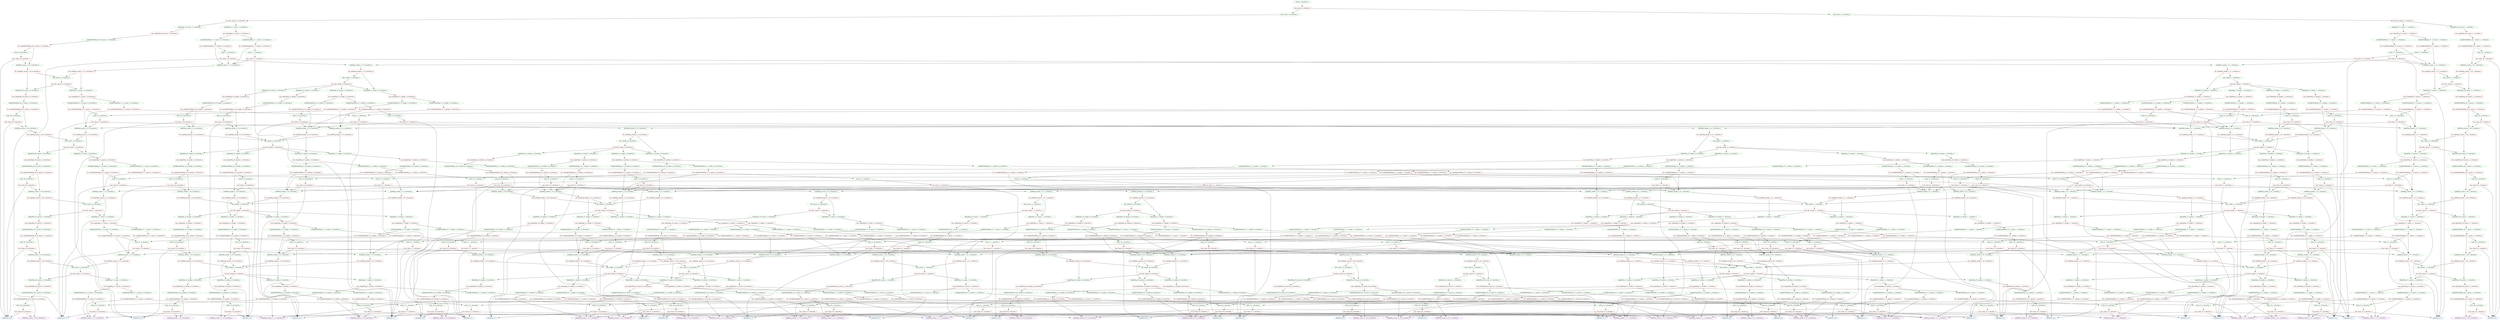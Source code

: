 digraph G {
0 [label="cancer_2_iteration_5", shape=oval, color=limegreen];
1 [label="scale_cancer_2_iteration_5", shape=box, color=tomato];
2 [label="dist_cancer_2_0_iteration_5", shape=oval, color=limegreen];
3 [label="mul_dist_cancer_2_0_iteration_5", shape=box, color=tomato];
4 [label="cliqueMsg_36_cancer_2_0_iteration_5", shape=oval, color=limegreen];
5 [label="sum_cliqueMsg_36_cancer_2_0_iteration_5", shape=box, color=tomato];
6 [label="valueByNodeMsg_36_0_cancer_2_0_iteration_5", shape=oval, color=limegreen];
7 [label="div_valueByNodeMsg_36_0_cancer_2_0_iteration_5", shape=box, color=tomato];
8 [label="value_36_0_iteration_5", shape=oval, color=limegreen];
9 [label="mul_value_36_0_iteration_5", shape=box, color=tomato];
10 [label="potential_36_0", shape=oval, color=dodgerblue];
11 [label="nodeMsg_cancer_2_36_0_iteration_4", shape=oval, color=limegreen];
12 [label="div_nodeMsg_cancer_2_36_0_iteration_4", shape=box, color=tomato];
13 [label="dist_cancer_2_0_iteration_4", shape=oval, color=limegreen];
14 [label="mul_dist_cancer_2_0_iteration_4", shape=box, color=tomato];
15 [label="cliqueMsg_36_cancer_2_0_iteration_4", shape=oval, color=limegreen];
16 [label="sum_cliqueMsg_36_cancer_2_0_iteration_4", shape=box, color=tomato];
17 [label="valueByNodeMsg_36_0_cancer_2_0_iteration_4", shape=oval, color=limegreen];
18 [label="div_valueByNodeMsg_36_0_cancer_2_0_iteration_4", shape=box, color=tomato];
19 [label="value_36_0_iteration_4", shape=oval, color=limegreen];
20 [label="mul_value_36_0_iteration_4", shape=box, color=tomato];
21 [label="nodeMsg_cancer_2_36_0_iteration_3", shape=oval, color=limegreen];
22 [label="div_nodeMsg_cancer_2_36_0_iteration_3", shape=box, color=tomato];
23 [label="dist_cancer_2_0_iteration_3", shape=oval, color=limegreen];
24 [label="mul_dist_cancer_2_0_iteration_3", shape=box, color=tomato];
25 [label="cliqueMsg_36_cancer_2_0_iteration_3", shape=oval, color=limegreen];
26 [label="sum_cliqueMsg_36_cancer_2_0_iteration_3", shape=box, color=tomato];
27 [label="valueByNodeMsg_36_0_cancer_2_0_iteration_3", shape=oval, color=limegreen];
28 [label="div_valueByNodeMsg_36_0_cancer_2_0_iteration_3", shape=box, color=tomato];
29 [label="value_36_0_iteration_3", shape=oval, color=limegreen];
30 [label="mul_value_36_0_iteration_3", shape=box, color=tomato];
31 [label="nodeMsg_cancer_2_36_0_iteration_2", shape=oval, color=limegreen];
32 [label="div_nodeMsg_cancer_2_36_0_iteration_2", shape=box, color=tomato];
33 [label="dist_cancer_2_0_iteration_2", shape=oval, color=limegreen];
34 [label="mul_dist_cancer_2_0_iteration_2", shape=box, color=tomato];
35 [label="cliqueMsg_36_cancer_2_0_iteration_2", shape=oval, color=limegreen];
36 [label="sum_cliqueMsg_36_cancer_2_0_iteration_2", shape=box, color=tomato];
37 [label="valueByNodeMsg_36_0_cancer_2_0_iteration_2", shape=oval, color=limegreen];
38 [label="div_valueByNodeMsg_36_0_cancer_2_0_iteration_2", shape=box, color=tomato];
39 [label="value_36_0_iteration_2", shape=oval, color=limegreen];
40 [label="mul_value_36_0_iteration_2", shape=box, color=tomato];
41 [label="nodeMsg_cancer_2_36_0_iteration_1", shape=oval, color=limegreen];
42 [label="div_nodeMsg_cancer_2_36_0_iteration_1", shape=box, color=tomato];
43 [label="dist_cancer_2_0_iteration_1", shape=oval, color=limegreen];
44 [label="mul_dist_cancer_2_0_iteration_1", shape=box, color=tomato];
45 [label="cliqueMsg_36_cancer_2_0_iteration_1", shape=oval, color=limegreen];
46 [label="sum_cliqueMsg_36_cancer_2_0_iteration_1", shape=box, color=tomato];
47 [label="valueByNodeMsg_36_0_cancer_2_0_iteration_1", shape=oval, color=limegreen];
48 [label="div_valueByNodeMsg_36_0_cancer_2_0_iteration_1", shape=box, color=tomato];
49 [label="value_36_0_iteration_1", shape=oval, color=limegreen];
50 [label="mul_value_36_0_iteration_1", shape=box, color=tomato];
51 [label="nodeMsg_cancer_2_36_0_iteration_0", shape=oval, color=darkviolet];
52 [label="cliqueMsg_37_cancer_2_0_iteration_1", shape=oval, color=limegreen];
53 [label="sum_cliqueMsg_37_cancer_2_0_iteration_1", shape=box, color=tomato];
54 [label="valueByNodeMsg_37_0_cancer_2_0_iteration_1", shape=oval, color=limegreen];
55 [label="div_valueByNodeMsg_37_0_cancer_2_0_iteration_1", shape=box, color=tomato];
56 [label="value_37_0_iteration_1", shape=oval, color=limegreen];
57 [label="mul_value_37_0_iteration_1", shape=box, color=tomato];
58 [label="potential_37_0", shape=oval, color=dodgerblue];
59 [label="nodeMsg_smoke_2_37_0_iteration_0", shape=oval, color=darkviolet];
60 [label="nodeMsg_cancer_2_37_0_iteration_0", shape=oval, color=darkviolet];
61 [label="valueByNodeMsg_37_1_cancer_2_0_iteration_1", shape=oval, color=limegreen];
62 [label="div_valueByNodeMsg_37_1_cancer_2_0_iteration_1", shape=box, color=tomato];
63 [label="value_37_1_iteration_1", shape=oval, color=limegreen];
64 [label="mul_value_37_1_iteration_1", shape=box, color=tomato];
65 [label="potential_37_1", shape=oval, color=dodgerblue];
66 [label="nodeMsg_smoke_2_37_1_iteration_0", shape=oval, color=darkviolet];
67 [label="cliqueMsg_37_cancer_2_0_iteration_2", shape=oval, color=limegreen];
68 [label="sum_cliqueMsg_37_cancer_2_0_iteration_2", shape=box, color=tomato];
69 [label="valueByNodeMsg_37_0_cancer_2_0_iteration_2", shape=oval, color=limegreen];
70 [label="div_valueByNodeMsg_37_0_cancer_2_0_iteration_2", shape=box, color=tomato];
71 [label="value_37_0_iteration_2", shape=oval, color=limegreen];
72 [label="mul_value_37_0_iteration_2", shape=box, color=tomato];
73 [label="nodeMsg_smoke_2_37_0_iteration_1", shape=oval, color=limegreen];
74 [label="div_nodeMsg_smoke_2_37_0_iteration_1", shape=box, color=tomato];
75 [label="dist_smoke_2_0_iteration_1", shape=oval, color=limegreen];
76 [label="mul_dist_smoke_2_0_iteration_1", shape=box, color=tomato];
77 [label="cliqueMsg_16_smoke_2_0_iteration_1", shape=oval, color=limegreen];
78 [label="sum_cliqueMsg_16_smoke_2_0_iteration_1", shape=box, color=tomato];
79 [label="valueByNodeMsg_16_0_smoke_2_0_iteration_1", shape=oval, color=limegreen];
80 [label="div_valueByNodeMsg_16_0_smoke_2_0_iteration_1", shape=box, color=tomato];
81 [label="value_16_0_iteration_1", shape=oval, color=limegreen];
82 [label="mul_value_16_0_iteration_1", shape=box, color=tomato];
83 [label="potential_16_0", shape=oval, color=dodgerblue];
84 [label="nodeMsg_smoke_2_16_0_iteration_0", shape=oval, color=darkviolet];
85 [label="cliqueMsg_22_smoke_2_0_iteration_1", shape=oval, color=limegreen];
86 [label="sum_cliqueMsg_22_smoke_2_0_iteration_1", shape=box, color=tomato];
87 [label="valueByNodeMsg_22_0_smoke_2_0_iteration_1", shape=oval, color=limegreen];
88 [label="div_valueByNodeMsg_22_0_smoke_2_0_iteration_1", shape=box, color=tomato];
89 [label="value_22_0_iteration_1", shape=oval, color=limegreen];
90 [label="mul_value_22_0_iteration_1", shape=box, color=tomato];
91 [label="potential_22_0", shape=oval, color=dodgerblue];
92 [label="nodeMsg_smoke_5_22_0_iteration_0", shape=oval, color=darkviolet];
93 [label="nodeMsg_smoke_2_22_0_iteration_0", shape=oval, color=darkviolet];
94 [label="valueByNodeMsg_22_1_smoke_2_0_iteration_1", shape=oval, color=limegreen];
95 [label="div_valueByNodeMsg_22_1_smoke_2_0_iteration_1", shape=box, color=tomato];
96 [label="value_22_1_iteration_1", shape=oval, color=limegreen];
97 [label="mul_value_22_1_iteration_1", shape=box, color=tomato];
98 [label="potential_22_1", shape=oval, color=dodgerblue];
99 [label="nodeMsg_smoke_5_22_1_iteration_0", shape=oval, color=darkviolet];
100 [label="cliqueMsg_23_smoke_2_0_iteration_1", shape=oval, color=limegreen];
101 [label="sum_cliqueMsg_23_smoke_2_0_iteration_1", shape=box, color=tomato];
102 [label="valueByNodeMsg_23_0_smoke_2_0_iteration_1", shape=oval, color=limegreen];
103 [label="div_valueByNodeMsg_23_0_smoke_2_0_iteration_1", shape=box, color=tomato];
104 [label="value_23_0_iteration_1", shape=oval, color=limegreen];
105 [label="mul_value_23_0_iteration_1", shape=box, color=tomato];
106 [label="potential_23_0", shape=oval, color=dodgerblue];
107 [label="nodeMsg_smoke_2_23_0_iteration_0", shape=oval, color=darkviolet];
108 [label="cliqueMsg_37_smoke_2_0_iteration_1", shape=oval, color=limegreen];
109 [label="sum_cliqueMsg_37_smoke_2_0_iteration_1", shape=box, color=tomato];
110 [label="valueByNodeMsg_37_0_smoke_2_0_iteration_1", shape=oval, color=limegreen];
111 [label="div_valueByNodeMsg_37_0_smoke_2_0_iteration_1", shape=box, color=tomato];
112 [label="valueByNodeMsg_37_2_smoke_2_0_iteration_1", shape=oval, color=limegreen];
113 [label="div_valueByNodeMsg_37_2_smoke_2_0_iteration_1", shape=box, color=tomato];
114 [label="value_37_2_iteration_1", shape=oval, color=limegreen];
115 [label="mul_value_37_2_iteration_1", shape=box, color=tomato];
116 [label="potential_37_2", shape=oval, color=dodgerblue];
117 [label="nodeMsg_cancer_2_37_1_iteration_0", shape=oval, color=darkviolet];
118 [label="nodeMsg_cancer_2_37_0_iteration_1", shape=oval, color=limegreen];
119 [label="div_nodeMsg_cancer_2_37_0_iteration_1", shape=box, color=tomato];
120 [label="valueByNodeMsg_37_1_cancer_2_0_iteration_2", shape=oval, color=limegreen];
121 [label="div_valueByNodeMsg_37_1_cancer_2_0_iteration_2", shape=box, color=tomato];
122 [label="value_37_1_iteration_2", shape=oval, color=limegreen];
123 [label="mul_value_37_1_iteration_2", shape=box, color=tomato];
124 [label="nodeMsg_smoke_2_37_1_iteration_1", shape=oval, color=limegreen];
125 [label="div_nodeMsg_smoke_2_37_1_iteration_1", shape=box, color=tomato];
126 [label="dist_smoke_2_1_iteration_1", shape=oval, color=limegreen];
127 [label="mul_dist_smoke_2_1_iteration_1", shape=box, color=tomato];
128 [label="cliqueMsg_16_smoke_2_1_iteration_1", shape=oval, color=limegreen];
129 [label="sum_cliqueMsg_16_smoke_2_1_iteration_1", shape=box, color=tomato];
130 [label="valueByNodeMsg_16_1_smoke_2_1_iteration_1", shape=oval, color=limegreen];
131 [label="div_valueByNodeMsg_16_1_smoke_2_1_iteration_1", shape=box, color=tomato];
132 [label="value_16_1_iteration_1", shape=oval, color=limegreen];
133 [label="mul_value_16_1_iteration_1", shape=box, color=tomato];
134 [label="potential_16_1", shape=oval, color=dodgerblue];
135 [label="nodeMsg_smoke_2_16_1_iteration_0", shape=oval, color=darkviolet];
136 [label="cliqueMsg_22_smoke_2_1_iteration_1", shape=oval, color=limegreen];
137 [label="sum_cliqueMsg_22_smoke_2_1_iteration_1", shape=box, color=tomato];
138 [label="valueByNodeMsg_22_2_smoke_2_1_iteration_1", shape=oval, color=limegreen];
139 [label="div_valueByNodeMsg_22_2_smoke_2_1_iteration_1", shape=box, color=tomato];
140 [label="value_22_2_iteration_1", shape=oval, color=limegreen];
141 [label="mul_value_22_2_iteration_1", shape=box, color=tomato];
142 [label="potential_22_2", shape=oval, color=dodgerblue];
143 [label="nodeMsg_smoke_2_22_1_iteration_0", shape=oval, color=darkviolet];
144 [label="valueByNodeMsg_22_3_smoke_2_1_iteration_1", shape=oval, color=limegreen];
145 [label="div_valueByNodeMsg_22_3_smoke_2_1_iteration_1", shape=box, color=tomato];
146 [label="value_22_3_iteration_1", shape=oval, color=limegreen];
147 [label="mul_value_22_3_iteration_1", shape=box, color=tomato];
148 [label="potential_22_3", shape=oval, color=dodgerblue];
149 [label="cliqueMsg_23_smoke_2_1_iteration_1", shape=oval, color=limegreen];
150 [label="sum_cliqueMsg_23_smoke_2_1_iteration_1", shape=box, color=tomato];
151 [label="valueByNodeMsg_23_1_smoke_2_1_iteration_1", shape=oval, color=limegreen];
152 [label="div_valueByNodeMsg_23_1_smoke_2_1_iteration_1", shape=box, color=tomato];
153 [label="value_23_1_iteration_1", shape=oval, color=limegreen];
154 [label="mul_value_23_1_iteration_1", shape=box, color=tomato];
155 [label="potential_23_1", shape=oval, color=dodgerblue];
156 [label="nodeMsg_smoke_2_23_1_iteration_0", shape=oval, color=darkviolet];
157 [label="cliqueMsg_37_smoke_2_1_iteration_1", shape=oval, color=limegreen];
158 [label="sum_cliqueMsg_37_smoke_2_1_iteration_1", shape=box, color=tomato];
159 [label="valueByNodeMsg_37_1_smoke_2_1_iteration_1", shape=oval, color=limegreen];
160 [label="div_valueByNodeMsg_37_1_smoke_2_1_iteration_1", shape=box, color=tomato];
161 [label="valueByNodeMsg_37_3_smoke_2_1_iteration_1", shape=oval, color=limegreen];
162 [label="div_valueByNodeMsg_37_3_smoke_2_1_iteration_1", shape=box, color=tomato];
163 [label="value_37_3_iteration_1", shape=oval, color=limegreen];
164 [label="mul_value_37_3_iteration_1", shape=box, color=tomato];
165 [label="potential_37_3", shape=oval, color=dodgerblue];
166 [label="cliqueMsg_37_cancer_2_0_iteration_3", shape=oval, color=limegreen];
167 [label="sum_cliqueMsg_37_cancer_2_0_iteration_3", shape=box, color=tomato];
168 [label="valueByNodeMsg_37_0_cancer_2_0_iteration_3", shape=oval, color=limegreen];
169 [label="div_valueByNodeMsg_37_0_cancer_2_0_iteration_3", shape=box, color=tomato];
170 [label="value_37_0_iteration_3", shape=oval, color=limegreen];
171 [label="mul_value_37_0_iteration_3", shape=box, color=tomato];
172 [label="nodeMsg_smoke_2_37_0_iteration_2", shape=oval, color=limegreen];
173 [label="div_nodeMsg_smoke_2_37_0_iteration_2", shape=box, color=tomato];
174 [label="dist_smoke_2_0_iteration_2", shape=oval, color=limegreen];
175 [label="mul_dist_smoke_2_0_iteration_2", shape=box, color=tomato];
176 [label="cliqueMsg_16_smoke_2_0_iteration_2", shape=oval, color=limegreen];
177 [label="sum_cliqueMsg_16_smoke_2_0_iteration_2", shape=box, color=tomato];
178 [label="valueByNodeMsg_16_0_smoke_2_0_iteration_2", shape=oval, color=limegreen];
179 [label="div_valueByNodeMsg_16_0_smoke_2_0_iteration_2", shape=box, color=tomato];
180 [label="value_16_0_iteration_2", shape=oval, color=limegreen];
181 [label="mul_value_16_0_iteration_2", shape=box, color=tomato];
182 [label="nodeMsg_smoke_2_16_0_iteration_1", shape=oval, color=limegreen];
183 [label="div_nodeMsg_smoke_2_16_0_iteration_1", shape=box, color=tomato];
184 [label="cliqueMsg_22_smoke_2_0_iteration_2", shape=oval, color=limegreen];
185 [label="sum_cliqueMsg_22_smoke_2_0_iteration_2", shape=box, color=tomato];
186 [label="valueByNodeMsg_22_0_smoke_2_0_iteration_2", shape=oval, color=limegreen];
187 [label="div_valueByNodeMsg_22_0_smoke_2_0_iteration_2", shape=box, color=tomato];
188 [label="value_22_0_iteration_2", shape=oval, color=limegreen];
189 [label="mul_value_22_0_iteration_2", shape=box, color=tomato];
190 [label="nodeMsg_smoke_5_22_0_iteration_1", shape=oval, color=limegreen];
191 [label="div_nodeMsg_smoke_5_22_0_iteration_1", shape=box, color=tomato];
192 [label="dist_smoke_5_0_iteration_1", shape=oval, color=limegreen];
193 [label="mul_dist_smoke_5_0_iteration_1", shape=box, color=tomato];
194 [label="cliqueMsg_18_smoke_5_0_iteration_1", shape=oval, color=limegreen];
195 [label="sum_cliqueMsg_18_smoke_5_0_iteration_1", shape=box, color=tomato];
196 [label="valueByNodeMsg_18_0_smoke_5_0_iteration_1", shape=oval, color=limegreen];
197 [label="div_valueByNodeMsg_18_0_smoke_5_0_iteration_1", shape=box, color=tomato];
198 [label="value_18_0_iteration_1", shape=oval, color=limegreen];
199 [label="mul_value_18_0_iteration_1", shape=box, color=tomato];
200 [label="potential_18_0", shape=oval, color=dodgerblue];
201 [label="nodeMsg_smoke_5_18_0_iteration_0", shape=oval, color=darkviolet];
202 [label="cliqueMsg_21_smoke_5_0_iteration_1", shape=oval, color=limegreen];
203 [label="sum_cliqueMsg_21_smoke_5_0_iteration_1", shape=box, color=tomato];
204 [label="valueByNodeMsg_21_0_smoke_5_0_iteration_1", shape=oval, color=limegreen];
205 [label="div_valueByNodeMsg_21_0_smoke_5_0_iteration_1", shape=box, color=tomato];
206 [label="value_21_0_iteration_1", shape=oval, color=limegreen];
207 [label="mul_value_21_0_iteration_1", shape=box, color=tomato];
208 [label="potential_21_0", shape=oval, color=dodgerblue];
209 [label="nodeMsg_smoke_6_21_0_iteration_0", shape=oval, color=darkviolet];
210 [label="nodeMsg_smoke_5_21_0_iteration_0", shape=oval, color=darkviolet];
211 [label="valueByNodeMsg_21_1_smoke_5_0_iteration_1", shape=oval, color=limegreen];
212 [label="div_valueByNodeMsg_21_1_smoke_5_0_iteration_1", shape=box, color=tomato];
213 [label="value_21_1_iteration_1", shape=oval, color=limegreen];
214 [label="mul_value_21_1_iteration_1", shape=box, color=tomato];
215 [label="potential_21_1", shape=oval, color=dodgerblue];
216 [label="nodeMsg_smoke_6_21_1_iteration_0", shape=oval, color=darkviolet];
217 [label="cliqueMsg_22_smoke_5_0_iteration_1", shape=oval, color=limegreen];
218 [label="sum_cliqueMsg_22_smoke_5_0_iteration_1", shape=box, color=tomato];
219 [label="valueByNodeMsg_22_0_smoke_5_0_iteration_1", shape=oval, color=limegreen];
220 [label="div_valueByNodeMsg_22_0_smoke_5_0_iteration_1", shape=box, color=tomato];
221 [label="valueByNodeMsg_22_2_smoke_5_0_iteration_1", shape=oval, color=limegreen];
222 [label="div_valueByNodeMsg_22_2_smoke_5_0_iteration_1", shape=box, color=tomato];
223 [label="cliqueMsg_31_smoke_5_0_iteration_1", shape=oval, color=limegreen];
224 [label="sum_cliqueMsg_31_smoke_5_0_iteration_1", shape=box, color=tomato];
225 [label="valueByNodeMsg_31_0_smoke_5_0_iteration_1", shape=oval, color=limegreen];
226 [label="div_valueByNodeMsg_31_0_smoke_5_0_iteration_1", shape=box, color=tomato];
227 [label="value_31_0_iteration_1", shape=oval, color=limegreen];
228 [label="mul_value_31_0_iteration_1", shape=box, color=tomato];
229 [label="potential_31_0", shape=oval, color=dodgerblue];
230 [label="nodeMsg_smoke_5_31_0_iteration_0", shape=oval, color=darkviolet];
231 [label="nodeMsg_cancer_5_31_0_iteration_0", shape=oval, color=darkviolet];
232 [label="valueByNodeMsg_31_2_smoke_5_0_iteration_1", shape=oval, color=limegreen];
233 [label="div_valueByNodeMsg_31_2_smoke_5_0_iteration_1", shape=box, color=tomato];
234 [label="value_31_2_iteration_1", shape=oval, color=limegreen];
235 [label="mul_value_31_2_iteration_1", shape=box, color=tomato];
236 [label="potential_31_2", shape=oval, color=dodgerblue];
237 [label="nodeMsg_cancer_5_31_1_iteration_0", shape=oval, color=darkviolet];
238 [label="nodeMsg_smoke_2_22_0_iteration_1", shape=oval, color=limegreen];
239 [label="div_nodeMsg_smoke_2_22_0_iteration_1", shape=box, color=tomato];
240 [label="valueByNodeMsg_22_1_smoke_2_0_iteration_2", shape=oval, color=limegreen];
241 [label="div_valueByNodeMsg_22_1_smoke_2_0_iteration_2", shape=box, color=tomato];
242 [label="value_22_1_iteration_2", shape=oval, color=limegreen];
243 [label="mul_value_22_1_iteration_2", shape=box, color=tomato];
244 [label="nodeMsg_smoke_5_22_1_iteration_1", shape=oval, color=limegreen];
245 [label="div_nodeMsg_smoke_5_22_1_iteration_1", shape=box, color=tomato];
246 [label="dist_smoke_5_1_iteration_1", shape=oval, color=limegreen];
247 [label="mul_dist_smoke_5_1_iteration_1", shape=box, color=tomato];
248 [label="cliqueMsg_18_smoke_5_1_iteration_1", shape=oval, color=limegreen];
249 [label="sum_cliqueMsg_18_smoke_5_1_iteration_1", shape=box, color=tomato];
250 [label="valueByNodeMsg_18_1_smoke_5_1_iteration_1", shape=oval, color=limegreen];
251 [label="div_valueByNodeMsg_18_1_smoke_5_1_iteration_1", shape=box, color=tomato];
252 [label="value_18_1_iteration_1", shape=oval, color=limegreen];
253 [label="mul_value_18_1_iteration_1", shape=box, color=tomato];
254 [label="potential_18_1", shape=oval, color=dodgerblue];
255 [label="nodeMsg_smoke_5_18_1_iteration_0", shape=oval, color=darkviolet];
256 [label="cliqueMsg_21_smoke_5_1_iteration_1", shape=oval, color=limegreen];
257 [label="sum_cliqueMsg_21_smoke_5_1_iteration_1", shape=box, color=tomato];
258 [label="valueByNodeMsg_21_2_smoke_5_1_iteration_1", shape=oval, color=limegreen];
259 [label="div_valueByNodeMsg_21_2_smoke_5_1_iteration_1", shape=box, color=tomato];
260 [label="value_21_2_iteration_1", shape=oval, color=limegreen];
261 [label="mul_value_21_2_iteration_1", shape=box, color=tomato];
262 [label="potential_21_2", shape=oval, color=dodgerblue];
263 [label="nodeMsg_smoke_5_21_1_iteration_0", shape=oval, color=darkviolet];
264 [label="valueByNodeMsg_21_3_smoke_5_1_iteration_1", shape=oval, color=limegreen];
265 [label="div_valueByNodeMsg_21_3_smoke_5_1_iteration_1", shape=box, color=tomato];
266 [label="value_21_3_iteration_1", shape=oval, color=limegreen];
267 [label="mul_value_21_3_iteration_1", shape=box, color=tomato];
268 [label="potential_21_3", shape=oval, color=dodgerblue];
269 [label="cliqueMsg_22_smoke_5_1_iteration_1", shape=oval, color=limegreen];
270 [label="sum_cliqueMsg_22_smoke_5_1_iteration_1", shape=box, color=tomato];
271 [label="valueByNodeMsg_22_1_smoke_5_1_iteration_1", shape=oval, color=limegreen];
272 [label="div_valueByNodeMsg_22_1_smoke_5_1_iteration_1", shape=box, color=tomato];
273 [label="valueByNodeMsg_22_3_smoke_5_1_iteration_1", shape=oval, color=limegreen];
274 [label="div_valueByNodeMsg_22_3_smoke_5_1_iteration_1", shape=box, color=tomato];
275 [label="cliqueMsg_31_smoke_5_1_iteration_1", shape=oval, color=limegreen];
276 [label="sum_cliqueMsg_31_smoke_5_1_iteration_1", shape=box, color=tomato];
277 [label="valueByNodeMsg_31_1_smoke_5_1_iteration_1", shape=oval, color=limegreen];
278 [label="div_valueByNodeMsg_31_1_smoke_5_1_iteration_1", shape=box, color=tomato];
279 [label="value_31_1_iteration_1", shape=oval, color=limegreen];
280 [label="mul_value_31_1_iteration_1", shape=box, color=tomato];
281 [label="potential_31_1", shape=oval, color=dodgerblue];
282 [label="nodeMsg_smoke_5_31_1_iteration_0", shape=oval, color=darkviolet];
283 [label="valueByNodeMsg_31_3_smoke_5_1_iteration_1", shape=oval, color=limegreen];
284 [label="div_valueByNodeMsg_31_3_smoke_5_1_iteration_1", shape=box, color=tomato];
285 [label="value_31_3_iteration_1", shape=oval, color=limegreen];
286 [label="mul_value_31_3_iteration_1", shape=box, color=tomato];
287 [label="potential_31_3", shape=oval, color=dodgerblue];
288 [label="cliqueMsg_23_smoke_2_0_iteration_2", shape=oval, color=limegreen];
289 [label="sum_cliqueMsg_23_smoke_2_0_iteration_2", shape=box, color=tomato];
290 [label="valueByNodeMsg_23_0_smoke_2_0_iteration_2", shape=oval, color=limegreen];
291 [label="div_valueByNodeMsg_23_0_smoke_2_0_iteration_2", shape=box, color=tomato];
292 [label="value_23_0_iteration_2", shape=oval, color=limegreen];
293 [label="mul_value_23_0_iteration_2", shape=box, color=tomato];
294 [label="nodeMsg_smoke_2_23_0_iteration_1", shape=oval, color=limegreen];
295 [label="div_nodeMsg_smoke_2_23_0_iteration_1", shape=box, color=tomato];
296 [label="cliqueMsg_37_smoke_2_0_iteration_2", shape=oval, color=limegreen];
297 [label="sum_cliqueMsg_37_smoke_2_0_iteration_2", shape=box, color=tomato];
298 [label="valueByNodeMsg_37_0_smoke_2_0_iteration_2", shape=oval, color=limegreen];
299 [label="div_valueByNodeMsg_37_0_smoke_2_0_iteration_2", shape=box, color=tomato];
300 [label="valueByNodeMsg_37_2_smoke_2_0_iteration_2", shape=oval, color=limegreen];
301 [label="div_valueByNodeMsg_37_2_smoke_2_0_iteration_2", shape=box, color=tomato];
302 [label="value_37_2_iteration_2", shape=oval, color=limegreen];
303 [label="mul_value_37_2_iteration_2", shape=box, color=tomato];
304 [label="nodeMsg_cancer_2_37_1_iteration_1", shape=oval, color=limegreen];
305 [label="div_nodeMsg_cancer_2_37_1_iteration_1", shape=box, color=tomato];
306 [label="dist_cancer_2_1_iteration_1", shape=oval, color=limegreen];
307 [label="mul_dist_cancer_2_1_iteration_1", shape=box, color=tomato];
308 [label="cliqueMsg_36_cancer_2_1_iteration_1", shape=oval, color=limegreen];
309 [label="sum_cliqueMsg_36_cancer_2_1_iteration_1", shape=box, color=tomato];
310 [label="valueByNodeMsg_36_1_cancer_2_1_iteration_1", shape=oval, color=limegreen];
311 [label="div_valueByNodeMsg_36_1_cancer_2_1_iteration_1", shape=box, color=tomato];
312 [label="value_36_1_iteration_1", shape=oval, color=limegreen];
313 [label="mul_value_36_1_iteration_1", shape=box, color=tomato];
314 [label="potential_36_1", shape=oval, color=dodgerblue];
315 [label="nodeMsg_cancer_2_36_1_iteration_0", shape=oval, color=darkviolet];
316 [label="cliqueMsg_37_cancer_2_1_iteration_1", shape=oval, color=limegreen];
317 [label="sum_cliqueMsg_37_cancer_2_1_iteration_1", shape=box, color=tomato];
318 [label="valueByNodeMsg_37_2_cancer_2_1_iteration_1", shape=oval, color=limegreen];
319 [label="div_valueByNodeMsg_37_2_cancer_2_1_iteration_1", shape=box, color=tomato];
320 [label="valueByNodeMsg_37_3_cancer_2_1_iteration_1", shape=oval, color=limegreen];
321 [label="div_valueByNodeMsg_37_3_cancer_2_1_iteration_1", shape=box, color=tomato];
322 [label="nodeMsg_cancer_2_37_0_iteration_2", shape=oval, color=limegreen];
323 [label="div_nodeMsg_cancer_2_37_0_iteration_2", shape=box, color=tomato];
324 [label="valueByNodeMsg_37_1_cancer_2_0_iteration_3", shape=oval, color=limegreen];
325 [label="div_valueByNodeMsg_37_1_cancer_2_0_iteration_3", shape=box, color=tomato];
326 [label="value_37_1_iteration_3", shape=oval, color=limegreen];
327 [label="mul_value_37_1_iteration_3", shape=box, color=tomato];
328 [label="nodeMsg_smoke_2_37_1_iteration_2", shape=oval, color=limegreen];
329 [label="div_nodeMsg_smoke_2_37_1_iteration_2", shape=box, color=tomato];
330 [label="dist_smoke_2_1_iteration_2", shape=oval, color=limegreen];
331 [label="mul_dist_smoke_2_1_iteration_2", shape=box, color=tomato];
332 [label="cliqueMsg_16_smoke_2_1_iteration_2", shape=oval, color=limegreen];
333 [label="sum_cliqueMsg_16_smoke_2_1_iteration_2", shape=box, color=tomato];
334 [label="valueByNodeMsg_16_1_smoke_2_1_iteration_2", shape=oval, color=limegreen];
335 [label="div_valueByNodeMsg_16_1_smoke_2_1_iteration_2", shape=box, color=tomato];
336 [label="value_16_1_iteration_2", shape=oval, color=limegreen];
337 [label="mul_value_16_1_iteration_2", shape=box, color=tomato];
338 [label="nodeMsg_smoke_2_16_1_iteration_1", shape=oval, color=limegreen];
339 [label="div_nodeMsg_smoke_2_16_1_iteration_1", shape=box, color=tomato];
340 [label="cliqueMsg_22_smoke_2_1_iteration_2", shape=oval, color=limegreen];
341 [label="sum_cliqueMsg_22_smoke_2_1_iteration_2", shape=box, color=tomato];
342 [label="valueByNodeMsg_22_2_smoke_2_1_iteration_2", shape=oval, color=limegreen];
343 [label="div_valueByNodeMsg_22_2_smoke_2_1_iteration_2", shape=box, color=tomato];
344 [label="value_22_2_iteration_2", shape=oval, color=limegreen];
345 [label="mul_value_22_2_iteration_2", shape=box, color=tomato];
346 [label="nodeMsg_smoke_2_22_1_iteration_1", shape=oval, color=limegreen];
347 [label="div_nodeMsg_smoke_2_22_1_iteration_1", shape=box, color=tomato];
348 [label="valueByNodeMsg_22_3_smoke_2_1_iteration_2", shape=oval, color=limegreen];
349 [label="div_valueByNodeMsg_22_3_smoke_2_1_iteration_2", shape=box, color=tomato];
350 [label="value_22_3_iteration_2", shape=oval, color=limegreen];
351 [label="mul_value_22_3_iteration_2", shape=box, color=tomato];
352 [label="cliqueMsg_23_smoke_2_1_iteration_2", shape=oval, color=limegreen];
353 [label="sum_cliqueMsg_23_smoke_2_1_iteration_2", shape=box, color=tomato];
354 [label="valueByNodeMsg_23_1_smoke_2_1_iteration_2", shape=oval, color=limegreen];
355 [label="div_valueByNodeMsg_23_1_smoke_2_1_iteration_2", shape=box, color=tomato];
356 [label="value_23_1_iteration_2", shape=oval, color=limegreen];
357 [label="mul_value_23_1_iteration_2", shape=box, color=tomato];
358 [label="nodeMsg_smoke_2_23_1_iteration_1", shape=oval, color=limegreen];
359 [label="div_nodeMsg_smoke_2_23_1_iteration_1", shape=box, color=tomato];
360 [label="cliqueMsg_37_smoke_2_1_iteration_2", shape=oval, color=limegreen];
361 [label="sum_cliqueMsg_37_smoke_2_1_iteration_2", shape=box, color=tomato];
362 [label="valueByNodeMsg_37_1_smoke_2_1_iteration_2", shape=oval, color=limegreen];
363 [label="div_valueByNodeMsg_37_1_smoke_2_1_iteration_2", shape=box, color=tomato];
364 [label="valueByNodeMsg_37_3_smoke_2_1_iteration_2", shape=oval, color=limegreen];
365 [label="div_valueByNodeMsg_37_3_smoke_2_1_iteration_2", shape=box, color=tomato];
366 [label="value_37_3_iteration_2", shape=oval, color=limegreen];
367 [label="mul_value_37_3_iteration_2", shape=box, color=tomato];
368 [label="cliqueMsg_37_cancer_2_0_iteration_4", shape=oval, color=limegreen];
369 [label="sum_cliqueMsg_37_cancer_2_0_iteration_4", shape=box, color=tomato];
370 [label="valueByNodeMsg_37_0_cancer_2_0_iteration_4", shape=oval, color=limegreen];
371 [label="div_valueByNodeMsg_37_0_cancer_2_0_iteration_4", shape=box, color=tomato];
372 [label="value_37_0_iteration_4", shape=oval, color=limegreen];
373 [label="mul_value_37_0_iteration_4", shape=box, color=tomato];
374 [label="nodeMsg_smoke_2_37_0_iteration_3", shape=oval, color=limegreen];
375 [label="div_nodeMsg_smoke_2_37_0_iteration_3", shape=box, color=tomato];
376 [label="dist_smoke_2_0_iteration_3", shape=oval, color=limegreen];
377 [label="mul_dist_smoke_2_0_iteration_3", shape=box, color=tomato];
378 [label="cliqueMsg_16_smoke_2_0_iteration_3", shape=oval, color=limegreen];
379 [label="sum_cliqueMsg_16_smoke_2_0_iteration_3", shape=box, color=tomato];
380 [label="valueByNodeMsg_16_0_smoke_2_0_iteration_3", shape=oval, color=limegreen];
381 [label="div_valueByNodeMsg_16_0_smoke_2_0_iteration_3", shape=box, color=tomato];
382 [label="value_16_0_iteration_3", shape=oval, color=limegreen];
383 [label="mul_value_16_0_iteration_3", shape=box, color=tomato];
384 [label="nodeMsg_smoke_2_16_0_iteration_2", shape=oval, color=limegreen];
385 [label="div_nodeMsg_smoke_2_16_0_iteration_2", shape=box, color=tomato];
386 [label="cliqueMsg_22_smoke_2_0_iteration_3", shape=oval, color=limegreen];
387 [label="sum_cliqueMsg_22_smoke_2_0_iteration_3", shape=box, color=tomato];
388 [label="valueByNodeMsg_22_0_smoke_2_0_iteration_3", shape=oval, color=limegreen];
389 [label="div_valueByNodeMsg_22_0_smoke_2_0_iteration_3", shape=box, color=tomato];
390 [label="value_22_0_iteration_3", shape=oval, color=limegreen];
391 [label="mul_value_22_0_iteration_3", shape=box, color=tomato];
392 [label="nodeMsg_smoke_5_22_0_iteration_2", shape=oval, color=limegreen];
393 [label="div_nodeMsg_smoke_5_22_0_iteration_2", shape=box, color=tomato];
394 [label="dist_smoke_5_0_iteration_2", shape=oval, color=limegreen];
395 [label="mul_dist_smoke_5_0_iteration_2", shape=box, color=tomato];
396 [label="cliqueMsg_18_smoke_5_0_iteration_2", shape=oval, color=limegreen];
397 [label="sum_cliqueMsg_18_smoke_5_0_iteration_2", shape=box, color=tomato];
398 [label="valueByNodeMsg_18_0_smoke_5_0_iteration_2", shape=oval, color=limegreen];
399 [label="div_valueByNodeMsg_18_0_smoke_5_0_iteration_2", shape=box, color=tomato];
400 [label="value_18_0_iteration_2", shape=oval, color=limegreen];
401 [label="mul_value_18_0_iteration_2", shape=box, color=tomato];
402 [label="nodeMsg_smoke_5_18_0_iteration_1", shape=oval, color=limegreen];
403 [label="div_nodeMsg_smoke_5_18_0_iteration_1", shape=box, color=tomato];
404 [label="cliqueMsg_21_smoke_5_0_iteration_2", shape=oval, color=limegreen];
405 [label="sum_cliqueMsg_21_smoke_5_0_iteration_2", shape=box, color=tomato];
406 [label="valueByNodeMsg_21_0_smoke_5_0_iteration_2", shape=oval, color=limegreen];
407 [label="div_valueByNodeMsg_21_0_smoke_5_0_iteration_2", shape=box, color=tomato];
408 [label="value_21_0_iteration_2", shape=oval, color=limegreen];
409 [label="mul_value_21_0_iteration_2", shape=box, color=tomato];
410 [label="nodeMsg_smoke_6_21_0_iteration_1", shape=oval, color=limegreen];
411 [label="div_nodeMsg_smoke_6_21_0_iteration_1", shape=box, color=tomato];
412 [label="dist_smoke_6_0_iteration_1", shape=oval, color=limegreen];
413 [label="mul_dist_smoke_6_0_iteration_1", shape=box, color=tomato];
414 [label="cliqueMsg_20_smoke_6_0_iteration_1", shape=oval, color=limegreen];
415 [label="sum_cliqueMsg_20_smoke_6_0_iteration_1", shape=box, color=tomato];
416 [label="valueByNodeMsg_20_0_smoke_6_0_iteration_1", shape=oval, color=limegreen];
417 [label="div_valueByNodeMsg_20_0_smoke_6_0_iteration_1", shape=box, color=tomato];
418 [label="value_20_0_iteration_1", shape=oval, color=limegreen];
419 [label="mul_value_20_0_iteration_1", shape=box, color=tomato];
420 [label="potential_20_0", shape=oval, color=dodgerblue];
421 [label="nodeMsg_smoke_6_20_0_iteration_0", shape=oval, color=darkviolet];
422 [label="cliqueMsg_21_smoke_6_0_iteration_1", shape=oval, color=limegreen];
423 [label="sum_cliqueMsg_21_smoke_6_0_iteration_1", shape=box, color=tomato];
424 [label="valueByNodeMsg_21_0_smoke_6_0_iteration_1", shape=oval, color=limegreen];
425 [label="div_valueByNodeMsg_21_0_smoke_6_0_iteration_1", shape=box, color=tomato];
426 [label="valueByNodeMsg_21_2_smoke_6_0_iteration_1", shape=oval, color=limegreen];
427 [label="div_valueByNodeMsg_21_2_smoke_6_0_iteration_1", shape=box, color=tomato];
428 [label="cliqueMsg_29_smoke_6_0_iteration_1", shape=oval, color=limegreen];
429 [label="sum_cliqueMsg_29_smoke_6_0_iteration_1", shape=box, color=tomato];
430 [label="valueByNodeMsg_29_0_smoke_6_0_iteration_1", shape=oval, color=limegreen];
431 [label="div_valueByNodeMsg_29_0_smoke_6_0_iteration_1", shape=box, color=tomato];
432 [label="value_29_0_iteration_1", shape=oval, color=limegreen];
433 [label="mul_value_29_0_iteration_1", shape=box, color=tomato];
434 [label="potential_29_0", shape=oval, color=dodgerblue];
435 [label="nodeMsg_smoke_6_29_0_iteration_0", shape=oval, color=darkviolet];
436 [label="nodeMsg_cancer_6_29_0_iteration_0", shape=oval, color=darkviolet];
437 [label="valueByNodeMsg_29_2_smoke_6_0_iteration_1", shape=oval, color=limegreen];
438 [label="div_valueByNodeMsg_29_2_smoke_6_0_iteration_1", shape=box, color=tomato];
439 [label="value_29_2_iteration_1", shape=oval, color=limegreen];
440 [label="mul_value_29_2_iteration_1", shape=box, color=tomato];
441 [label="potential_29_2", shape=oval, color=dodgerblue];
442 [label="nodeMsg_cancer_6_29_1_iteration_0", shape=oval, color=darkviolet];
443 [label="nodeMsg_smoke_5_21_0_iteration_1", shape=oval, color=limegreen];
444 [label="div_nodeMsg_smoke_5_21_0_iteration_1", shape=box, color=tomato];
445 [label="valueByNodeMsg_21_1_smoke_5_0_iteration_2", shape=oval, color=limegreen];
446 [label="div_valueByNodeMsg_21_1_smoke_5_0_iteration_2", shape=box, color=tomato];
447 [label="value_21_1_iteration_2", shape=oval, color=limegreen];
448 [label="mul_value_21_1_iteration_2", shape=box, color=tomato];
449 [label="nodeMsg_smoke_6_21_1_iteration_1", shape=oval, color=limegreen];
450 [label="div_nodeMsg_smoke_6_21_1_iteration_1", shape=box, color=tomato];
451 [label="dist_smoke_6_1_iteration_1", shape=oval, color=limegreen];
452 [label="mul_dist_smoke_6_1_iteration_1", shape=box, color=tomato];
453 [label="cliqueMsg_20_smoke_6_1_iteration_1", shape=oval, color=limegreen];
454 [label="sum_cliqueMsg_20_smoke_6_1_iteration_1", shape=box, color=tomato];
455 [label="valueByNodeMsg_20_1_smoke_6_1_iteration_1", shape=oval, color=limegreen];
456 [label="div_valueByNodeMsg_20_1_smoke_6_1_iteration_1", shape=box, color=tomato];
457 [label="value_20_1_iteration_1", shape=oval, color=limegreen];
458 [label="mul_value_20_1_iteration_1", shape=box, color=tomato];
459 [label="potential_20_1", shape=oval, color=dodgerblue];
460 [label="nodeMsg_smoke_6_20_1_iteration_0", shape=oval, color=darkviolet];
461 [label="cliqueMsg_21_smoke_6_1_iteration_1", shape=oval, color=limegreen];
462 [label="sum_cliqueMsg_21_smoke_6_1_iteration_1", shape=box, color=tomato];
463 [label="valueByNodeMsg_21_1_smoke_6_1_iteration_1", shape=oval, color=limegreen];
464 [label="div_valueByNodeMsg_21_1_smoke_6_1_iteration_1", shape=box, color=tomato];
465 [label="valueByNodeMsg_21_3_smoke_6_1_iteration_1", shape=oval, color=limegreen];
466 [label="div_valueByNodeMsg_21_3_smoke_6_1_iteration_1", shape=box, color=tomato];
467 [label="cliqueMsg_29_smoke_6_1_iteration_1", shape=oval, color=limegreen];
468 [label="sum_cliqueMsg_29_smoke_6_1_iteration_1", shape=box, color=tomato];
469 [label="valueByNodeMsg_29_1_smoke_6_1_iteration_1", shape=oval, color=limegreen];
470 [label="div_valueByNodeMsg_29_1_smoke_6_1_iteration_1", shape=box, color=tomato];
471 [label="value_29_1_iteration_1", shape=oval, color=limegreen];
472 [label="mul_value_29_1_iteration_1", shape=box, color=tomato];
473 [label="potential_29_1", shape=oval, color=dodgerblue];
474 [label="nodeMsg_smoke_6_29_1_iteration_0", shape=oval, color=darkviolet];
475 [label="valueByNodeMsg_29_3_smoke_6_1_iteration_1", shape=oval, color=limegreen];
476 [label="div_valueByNodeMsg_29_3_smoke_6_1_iteration_1", shape=box, color=tomato];
477 [label="value_29_3_iteration_1", shape=oval, color=limegreen];
478 [label="mul_value_29_3_iteration_1", shape=box, color=tomato];
479 [label="potential_29_3", shape=oval, color=dodgerblue];
480 [label="cliqueMsg_22_smoke_5_0_iteration_2", shape=oval, color=limegreen];
481 [label="sum_cliqueMsg_22_smoke_5_0_iteration_2", shape=box, color=tomato];
482 [label="valueByNodeMsg_22_0_smoke_5_0_iteration_2", shape=oval, color=limegreen];
483 [label="div_valueByNodeMsg_22_0_smoke_5_0_iteration_2", shape=box, color=tomato];
484 [label="valueByNodeMsg_22_2_smoke_5_0_iteration_2", shape=oval, color=limegreen];
485 [label="div_valueByNodeMsg_22_2_smoke_5_0_iteration_2", shape=box, color=tomato];
486 [label="cliqueMsg_31_smoke_5_0_iteration_2", shape=oval, color=limegreen];
487 [label="sum_cliqueMsg_31_smoke_5_0_iteration_2", shape=box, color=tomato];
488 [label="valueByNodeMsg_31_0_smoke_5_0_iteration_2", shape=oval, color=limegreen];
489 [label="div_valueByNodeMsg_31_0_smoke_5_0_iteration_2", shape=box, color=tomato];
490 [label="value_31_0_iteration_2", shape=oval, color=limegreen];
491 [label="mul_value_31_0_iteration_2", shape=box, color=tomato];
492 [label="nodeMsg_smoke_5_31_0_iteration_1", shape=oval, color=limegreen];
493 [label="div_nodeMsg_smoke_5_31_0_iteration_1", shape=box, color=tomato];
494 [label="nodeMsg_cancer_5_31_0_iteration_1", shape=oval, color=limegreen];
495 [label="div_nodeMsg_cancer_5_31_0_iteration_1", shape=box, color=tomato];
496 [label="dist_cancer_5_0_iteration_1", shape=oval, color=limegreen];
497 [label="mul_dist_cancer_5_0_iteration_1", shape=box, color=tomato];
498 [label="cliqueMsg_30_cancer_5_0_iteration_1", shape=oval, color=limegreen];
499 [label="sum_cliqueMsg_30_cancer_5_0_iteration_1", shape=box, color=tomato];
500 [label="valueByNodeMsg_30_0_cancer_5_0_iteration_1", shape=oval, color=limegreen];
501 [label="div_valueByNodeMsg_30_0_cancer_5_0_iteration_1", shape=box, color=tomato];
502 [label="value_30_0_iteration_1", shape=oval, color=limegreen];
503 [label="mul_value_30_0_iteration_1", shape=box, color=tomato];
504 [label="potential_30_0", shape=oval, color=dodgerblue];
505 [label="nodeMsg_cancer_5_30_0_iteration_0", shape=oval, color=darkviolet];
506 [label="cliqueMsg_31_cancer_5_0_iteration_1", shape=oval, color=limegreen];
507 [label="sum_cliqueMsg_31_cancer_5_0_iteration_1", shape=box, color=tomato];
508 [label="valueByNodeMsg_31_0_cancer_5_0_iteration_1", shape=oval, color=limegreen];
509 [label="div_valueByNodeMsg_31_0_cancer_5_0_iteration_1", shape=box, color=tomato];
510 [label="valueByNodeMsg_31_1_cancer_5_0_iteration_1", shape=oval, color=limegreen];
511 [label="div_valueByNodeMsg_31_1_cancer_5_0_iteration_1", shape=box, color=tomato];
512 [label="valueByNodeMsg_31_2_smoke_5_0_iteration_2", shape=oval, color=limegreen];
513 [label="div_valueByNodeMsg_31_2_smoke_5_0_iteration_2", shape=box, color=tomato];
514 [label="value_31_2_iteration_2", shape=oval, color=limegreen];
515 [label="mul_value_31_2_iteration_2", shape=box, color=tomato];
516 [label="nodeMsg_cancer_5_31_1_iteration_1", shape=oval, color=limegreen];
517 [label="div_nodeMsg_cancer_5_31_1_iteration_1", shape=box, color=tomato];
518 [label="dist_cancer_5_1_iteration_1", shape=oval, color=limegreen];
519 [label="mul_dist_cancer_5_1_iteration_1", shape=box, color=tomato];
520 [label="cliqueMsg_30_cancer_5_1_iteration_1", shape=oval, color=limegreen];
521 [label="sum_cliqueMsg_30_cancer_5_1_iteration_1", shape=box, color=tomato];
522 [label="valueByNodeMsg_30_1_cancer_5_1_iteration_1", shape=oval, color=limegreen];
523 [label="div_valueByNodeMsg_30_1_cancer_5_1_iteration_1", shape=box, color=tomato];
524 [label="value_30_1_iteration_1", shape=oval, color=limegreen];
525 [label="mul_value_30_1_iteration_1", shape=box, color=tomato];
526 [label="potential_30_1", shape=oval, color=dodgerblue];
527 [label="nodeMsg_cancer_5_30_1_iteration_0", shape=oval, color=darkviolet];
528 [label="cliqueMsg_31_cancer_5_1_iteration_1", shape=oval, color=limegreen];
529 [label="sum_cliqueMsg_31_cancer_5_1_iteration_1", shape=box, color=tomato];
530 [label="valueByNodeMsg_31_2_cancer_5_1_iteration_1", shape=oval, color=limegreen];
531 [label="div_valueByNodeMsg_31_2_cancer_5_1_iteration_1", shape=box, color=tomato];
532 [label="valueByNodeMsg_31_3_cancer_5_1_iteration_1", shape=oval, color=limegreen];
533 [label="div_valueByNodeMsg_31_3_cancer_5_1_iteration_1", shape=box, color=tomato];
534 [label="nodeMsg_smoke_2_22_0_iteration_2", shape=oval, color=limegreen];
535 [label="div_nodeMsg_smoke_2_22_0_iteration_2", shape=box, color=tomato];
536 [label="valueByNodeMsg_22_1_smoke_2_0_iteration_3", shape=oval, color=limegreen];
537 [label="div_valueByNodeMsg_22_1_smoke_2_0_iteration_3", shape=box, color=tomato];
538 [label="value_22_1_iteration_3", shape=oval, color=limegreen];
539 [label="mul_value_22_1_iteration_3", shape=box, color=tomato];
540 [label="nodeMsg_smoke_5_22_1_iteration_2", shape=oval, color=limegreen];
541 [label="div_nodeMsg_smoke_5_22_1_iteration_2", shape=box, color=tomato];
542 [label="dist_smoke_5_1_iteration_2", shape=oval, color=limegreen];
543 [label="mul_dist_smoke_5_1_iteration_2", shape=box, color=tomato];
544 [label="cliqueMsg_18_smoke_5_1_iteration_2", shape=oval, color=limegreen];
545 [label="sum_cliqueMsg_18_smoke_5_1_iteration_2", shape=box, color=tomato];
546 [label="valueByNodeMsg_18_1_smoke_5_1_iteration_2", shape=oval, color=limegreen];
547 [label="div_valueByNodeMsg_18_1_smoke_5_1_iteration_2", shape=box, color=tomato];
548 [label="value_18_1_iteration_2", shape=oval, color=limegreen];
549 [label="mul_value_18_1_iteration_2", shape=box, color=tomato];
550 [label="nodeMsg_smoke_5_18_1_iteration_1", shape=oval, color=limegreen];
551 [label="div_nodeMsg_smoke_5_18_1_iteration_1", shape=box, color=tomato];
552 [label="cliqueMsg_21_smoke_5_1_iteration_2", shape=oval, color=limegreen];
553 [label="sum_cliqueMsg_21_smoke_5_1_iteration_2", shape=box, color=tomato];
554 [label="valueByNodeMsg_21_2_smoke_5_1_iteration_2", shape=oval, color=limegreen];
555 [label="div_valueByNodeMsg_21_2_smoke_5_1_iteration_2", shape=box, color=tomato];
556 [label="value_21_2_iteration_2", shape=oval, color=limegreen];
557 [label="mul_value_21_2_iteration_2", shape=box, color=tomato];
558 [label="nodeMsg_smoke_5_21_1_iteration_1", shape=oval, color=limegreen];
559 [label="div_nodeMsg_smoke_5_21_1_iteration_1", shape=box, color=tomato];
560 [label="valueByNodeMsg_21_3_smoke_5_1_iteration_2", shape=oval, color=limegreen];
561 [label="div_valueByNodeMsg_21_3_smoke_5_1_iteration_2", shape=box, color=tomato];
562 [label="value_21_3_iteration_2", shape=oval, color=limegreen];
563 [label="mul_value_21_3_iteration_2", shape=box, color=tomato];
564 [label="cliqueMsg_22_smoke_5_1_iteration_2", shape=oval, color=limegreen];
565 [label="sum_cliqueMsg_22_smoke_5_1_iteration_2", shape=box, color=tomato];
566 [label="valueByNodeMsg_22_1_smoke_5_1_iteration_2", shape=oval, color=limegreen];
567 [label="div_valueByNodeMsg_22_1_smoke_5_1_iteration_2", shape=box, color=tomato];
568 [label="valueByNodeMsg_22_3_smoke_5_1_iteration_2", shape=oval, color=limegreen];
569 [label="div_valueByNodeMsg_22_3_smoke_5_1_iteration_2", shape=box, color=tomato];
570 [label="cliqueMsg_31_smoke_5_1_iteration_2", shape=oval, color=limegreen];
571 [label="sum_cliqueMsg_31_smoke_5_1_iteration_2", shape=box, color=tomato];
572 [label="valueByNodeMsg_31_1_smoke_5_1_iteration_2", shape=oval, color=limegreen];
573 [label="div_valueByNodeMsg_31_1_smoke_5_1_iteration_2", shape=box, color=tomato];
574 [label="value_31_1_iteration_2", shape=oval, color=limegreen];
575 [label="mul_value_31_1_iteration_2", shape=box, color=tomato];
576 [label="nodeMsg_smoke_5_31_1_iteration_1", shape=oval, color=limegreen];
577 [label="div_nodeMsg_smoke_5_31_1_iteration_1", shape=box, color=tomato];
578 [label="valueByNodeMsg_31_3_smoke_5_1_iteration_2", shape=oval, color=limegreen];
579 [label="div_valueByNodeMsg_31_3_smoke_5_1_iteration_2", shape=box, color=tomato];
580 [label="value_31_3_iteration_2", shape=oval, color=limegreen];
581 [label="mul_value_31_3_iteration_2", shape=box, color=tomato];
582 [label="cliqueMsg_23_smoke_2_0_iteration_3", shape=oval, color=limegreen];
583 [label="sum_cliqueMsg_23_smoke_2_0_iteration_3", shape=box, color=tomato];
584 [label="valueByNodeMsg_23_0_smoke_2_0_iteration_3", shape=oval, color=limegreen];
585 [label="div_valueByNodeMsg_23_0_smoke_2_0_iteration_3", shape=box, color=tomato];
586 [label="value_23_0_iteration_3", shape=oval, color=limegreen];
587 [label="mul_value_23_0_iteration_3", shape=box, color=tomato];
588 [label="nodeMsg_smoke_2_23_0_iteration_2", shape=oval, color=limegreen];
589 [label="div_nodeMsg_smoke_2_23_0_iteration_2", shape=box, color=tomato];
590 [label="cliqueMsg_37_smoke_2_0_iteration_3", shape=oval, color=limegreen];
591 [label="sum_cliqueMsg_37_smoke_2_0_iteration_3", shape=box, color=tomato];
592 [label="valueByNodeMsg_37_0_smoke_2_0_iteration_3", shape=oval, color=limegreen];
593 [label="div_valueByNodeMsg_37_0_smoke_2_0_iteration_3", shape=box, color=tomato];
594 [label="valueByNodeMsg_37_2_smoke_2_0_iteration_3", shape=oval, color=limegreen];
595 [label="div_valueByNodeMsg_37_2_smoke_2_0_iteration_3", shape=box, color=tomato];
596 [label="value_37_2_iteration_3", shape=oval, color=limegreen];
597 [label="mul_value_37_2_iteration_3", shape=box, color=tomato];
598 [label="nodeMsg_cancer_2_37_1_iteration_2", shape=oval, color=limegreen];
599 [label="div_nodeMsg_cancer_2_37_1_iteration_2", shape=box, color=tomato];
600 [label="dist_cancer_2_1_iteration_2", shape=oval, color=limegreen];
601 [label="mul_dist_cancer_2_1_iteration_2", shape=box, color=tomato];
602 [label="cliqueMsg_36_cancer_2_1_iteration_2", shape=oval, color=limegreen];
603 [label="sum_cliqueMsg_36_cancer_2_1_iteration_2", shape=box, color=tomato];
604 [label="valueByNodeMsg_36_1_cancer_2_1_iteration_2", shape=oval, color=limegreen];
605 [label="div_valueByNodeMsg_36_1_cancer_2_1_iteration_2", shape=box, color=tomato];
606 [label="value_36_1_iteration_2", shape=oval, color=limegreen];
607 [label="mul_value_36_1_iteration_2", shape=box, color=tomato];
608 [label="nodeMsg_cancer_2_36_1_iteration_1", shape=oval, color=limegreen];
609 [label="div_nodeMsg_cancer_2_36_1_iteration_1", shape=box, color=tomato];
610 [label="cliqueMsg_37_cancer_2_1_iteration_2", shape=oval, color=limegreen];
611 [label="sum_cliqueMsg_37_cancer_2_1_iteration_2", shape=box, color=tomato];
612 [label="valueByNodeMsg_37_2_cancer_2_1_iteration_2", shape=oval, color=limegreen];
613 [label="div_valueByNodeMsg_37_2_cancer_2_1_iteration_2", shape=box, color=tomato];
614 [label="valueByNodeMsg_37_3_cancer_2_1_iteration_2", shape=oval, color=limegreen];
615 [label="div_valueByNodeMsg_37_3_cancer_2_1_iteration_2", shape=box, color=tomato];
616 [label="nodeMsg_cancer_2_37_0_iteration_3", shape=oval, color=limegreen];
617 [label="div_nodeMsg_cancer_2_37_0_iteration_3", shape=box, color=tomato];
618 [label="valueByNodeMsg_37_1_cancer_2_0_iteration_4", shape=oval, color=limegreen];
619 [label="div_valueByNodeMsg_37_1_cancer_2_0_iteration_4", shape=box, color=tomato];
620 [label="value_37_1_iteration_4", shape=oval, color=limegreen];
621 [label="mul_value_37_1_iteration_4", shape=box, color=tomato];
622 [label="nodeMsg_smoke_2_37_1_iteration_3", shape=oval, color=limegreen];
623 [label="div_nodeMsg_smoke_2_37_1_iteration_3", shape=box, color=tomato];
624 [label="dist_smoke_2_1_iteration_3", shape=oval, color=limegreen];
625 [label="mul_dist_smoke_2_1_iteration_3", shape=box, color=tomato];
626 [label="cliqueMsg_16_smoke_2_1_iteration_3", shape=oval, color=limegreen];
627 [label="sum_cliqueMsg_16_smoke_2_1_iteration_3", shape=box, color=tomato];
628 [label="valueByNodeMsg_16_1_smoke_2_1_iteration_3", shape=oval, color=limegreen];
629 [label="div_valueByNodeMsg_16_1_smoke_2_1_iteration_3", shape=box, color=tomato];
630 [label="value_16_1_iteration_3", shape=oval, color=limegreen];
631 [label="mul_value_16_1_iteration_3", shape=box, color=tomato];
632 [label="nodeMsg_smoke_2_16_1_iteration_2", shape=oval, color=limegreen];
633 [label="div_nodeMsg_smoke_2_16_1_iteration_2", shape=box, color=tomato];
634 [label="cliqueMsg_22_smoke_2_1_iteration_3", shape=oval, color=limegreen];
635 [label="sum_cliqueMsg_22_smoke_2_1_iteration_3", shape=box, color=tomato];
636 [label="valueByNodeMsg_22_2_smoke_2_1_iteration_3", shape=oval, color=limegreen];
637 [label="div_valueByNodeMsg_22_2_smoke_2_1_iteration_3", shape=box, color=tomato];
638 [label="value_22_2_iteration_3", shape=oval, color=limegreen];
639 [label="mul_value_22_2_iteration_3", shape=box, color=tomato];
640 [label="nodeMsg_smoke_2_22_1_iteration_2", shape=oval, color=limegreen];
641 [label="div_nodeMsg_smoke_2_22_1_iteration_2", shape=box, color=tomato];
642 [label="valueByNodeMsg_22_3_smoke_2_1_iteration_3", shape=oval, color=limegreen];
643 [label="div_valueByNodeMsg_22_3_smoke_2_1_iteration_3", shape=box, color=tomato];
644 [label="value_22_3_iteration_3", shape=oval, color=limegreen];
645 [label="mul_value_22_3_iteration_3", shape=box, color=tomato];
646 [label="cliqueMsg_23_smoke_2_1_iteration_3", shape=oval, color=limegreen];
647 [label="sum_cliqueMsg_23_smoke_2_1_iteration_3", shape=box, color=tomato];
648 [label="valueByNodeMsg_23_1_smoke_2_1_iteration_3", shape=oval, color=limegreen];
649 [label="div_valueByNodeMsg_23_1_smoke_2_1_iteration_3", shape=box, color=tomato];
650 [label="value_23_1_iteration_3", shape=oval, color=limegreen];
651 [label="mul_value_23_1_iteration_3", shape=box, color=tomato];
652 [label="nodeMsg_smoke_2_23_1_iteration_2", shape=oval, color=limegreen];
653 [label="div_nodeMsg_smoke_2_23_1_iteration_2", shape=box, color=tomato];
654 [label="cliqueMsg_37_smoke_2_1_iteration_3", shape=oval, color=limegreen];
655 [label="sum_cliqueMsg_37_smoke_2_1_iteration_3", shape=box, color=tomato];
656 [label="valueByNodeMsg_37_1_smoke_2_1_iteration_3", shape=oval, color=limegreen];
657 [label="div_valueByNodeMsg_37_1_smoke_2_1_iteration_3", shape=box, color=tomato];
658 [label="valueByNodeMsg_37_3_smoke_2_1_iteration_3", shape=oval, color=limegreen];
659 [label="div_valueByNodeMsg_37_3_smoke_2_1_iteration_3", shape=box, color=tomato];
660 [label="value_37_3_iteration_3", shape=oval, color=limegreen];
661 [label="mul_value_37_3_iteration_3", shape=box, color=tomato];
662 [label="cliqueMsg_37_cancer_2_0_iteration_5", shape=oval, color=limegreen];
663 [label="sum_cliqueMsg_37_cancer_2_0_iteration_5", shape=box, color=tomato];
664 [label="valueByNodeMsg_37_0_cancer_2_0_iteration_5", shape=oval, color=limegreen];
665 [label="div_valueByNodeMsg_37_0_cancer_2_0_iteration_5", shape=box, color=tomato];
666 [label="value_37_0_iteration_5", shape=oval, color=limegreen];
667 [label="mul_value_37_0_iteration_5", shape=box, color=tomato];
668 [label="nodeMsg_smoke_2_37_0_iteration_4", shape=oval, color=limegreen];
669 [label="div_nodeMsg_smoke_2_37_0_iteration_4", shape=box, color=tomato];
670 [label="dist_smoke_2_0_iteration_4", shape=oval, color=limegreen];
671 [label="mul_dist_smoke_2_0_iteration_4", shape=box, color=tomato];
672 [label="cliqueMsg_16_smoke_2_0_iteration_4", shape=oval, color=limegreen];
673 [label="sum_cliqueMsg_16_smoke_2_0_iteration_4", shape=box, color=tomato];
674 [label="valueByNodeMsg_16_0_smoke_2_0_iteration_4", shape=oval, color=limegreen];
675 [label="div_valueByNodeMsg_16_0_smoke_2_0_iteration_4", shape=box, color=tomato];
676 [label="value_16_0_iteration_4", shape=oval, color=limegreen];
677 [label="mul_value_16_0_iteration_4", shape=box, color=tomato];
678 [label="nodeMsg_smoke_2_16_0_iteration_3", shape=oval, color=limegreen];
679 [label="div_nodeMsg_smoke_2_16_0_iteration_3", shape=box, color=tomato];
680 [label="cliqueMsg_22_smoke_2_0_iteration_4", shape=oval, color=limegreen];
681 [label="sum_cliqueMsg_22_smoke_2_0_iteration_4", shape=box, color=tomato];
682 [label="valueByNodeMsg_22_0_smoke_2_0_iteration_4", shape=oval, color=limegreen];
683 [label="div_valueByNodeMsg_22_0_smoke_2_0_iteration_4", shape=box, color=tomato];
684 [label="value_22_0_iteration_4", shape=oval, color=limegreen];
685 [label="mul_value_22_0_iteration_4", shape=box, color=tomato];
686 [label="nodeMsg_smoke_5_22_0_iteration_3", shape=oval, color=limegreen];
687 [label="div_nodeMsg_smoke_5_22_0_iteration_3", shape=box, color=tomato];
688 [label="dist_smoke_5_0_iteration_3", shape=oval, color=limegreen];
689 [label="mul_dist_smoke_5_0_iteration_3", shape=box, color=tomato];
690 [label="cliqueMsg_18_smoke_5_0_iteration_3", shape=oval, color=limegreen];
691 [label="sum_cliqueMsg_18_smoke_5_0_iteration_3", shape=box, color=tomato];
692 [label="valueByNodeMsg_18_0_smoke_5_0_iteration_3", shape=oval, color=limegreen];
693 [label="div_valueByNodeMsg_18_0_smoke_5_0_iteration_3", shape=box, color=tomato];
694 [label="value_18_0_iteration_3", shape=oval, color=limegreen];
695 [label="mul_value_18_0_iteration_3", shape=box, color=tomato];
696 [label="nodeMsg_smoke_5_18_0_iteration_2", shape=oval, color=limegreen];
697 [label="div_nodeMsg_smoke_5_18_0_iteration_2", shape=box, color=tomato];
698 [label="cliqueMsg_21_smoke_5_0_iteration_3", shape=oval, color=limegreen];
699 [label="sum_cliqueMsg_21_smoke_5_0_iteration_3", shape=box, color=tomato];
700 [label="valueByNodeMsg_21_0_smoke_5_0_iteration_3", shape=oval, color=limegreen];
701 [label="div_valueByNodeMsg_21_0_smoke_5_0_iteration_3", shape=box, color=tomato];
702 [label="value_21_0_iteration_3", shape=oval, color=limegreen];
703 [label="mul_value_21_0_iteration_3", shape=box, color=tomato];
704 [label="nodeMsg_smoke_6_21_0_iteration_2", shape=oval, color=limegreen];
705 [label="div_nodeMsg_smoke_6_21_0_iteration_2", shape=box, color=tomato];
706 [label="dist_smoke_6_0_iteration_2", shape=oval, color=limegreen];
707 [label="mul_dist_smoke_6_0_iteration_2", shape=box, color=tomato];
708 [label="cliqueMsg_20_smoke_6_0_iteration_2", shape=oval, color=limegreen];
709 [label="sum_cliqueMsg_20_smoke_6_0_iteration_2", shape=box, color=tomato];
710 [label="valueByNodeMsg_20_0_smoke_6_0_iteration_2", shape=oval, color=limegreen];
711 [label="div_valueByNodeMsg_20_0_smoke_6_0_iteration_2", shape=box, color=tomato];
712 [label="value_20_0_iteration_2", shape=oval, color=limegreen];
713 [label="mul_value_20_0_iteration_2", shape=box, color=tomato];
714 [label="nodeMsg_smoke_6_20_0_iteration_1", shape=oval, color=limegreen];
715 [label="div_nodeMsg_smoke_6_20_0_iteration_1", shape=box, color=tomato];
716 [label="cliqueMsg_21_smoke_6_0_iteration_2", shape=oval, color=limegreen];
717 [label="sum_cliqueMsg_21_smoke_6_0_iteration_2", shape=box, color=tomato];
718 [label="valueByNodeMsg_21_0_smoke_6_0_iteration_2", shape=oval, color=limegreen];
719 [label="div_valueByNodeMsg_21_0_smoke_6_0_iteration_2", shape=box, color=tomato];
720 [label="valueByNodeMsg_21_2_smoke_6_0_iteration_2", shape=oval, color=limegreen];
721 [label="div_valueByNodeMsg_21_2_smoke_6_0_iteration_2", shape=box, color=tomato];
722 [label="cliqueMsg_29_smoke_6_0_iteration_2", shape=oval, color=limegreen];
723 [label="sum_cliqueMsg_29_smoke_6_0_iteration_2", shape=box, color=tomato];
724 [label="valueByNodeMsg_29_0_smoke_6_0_iteration_2", shape=oval, color=limegreen];
725 [label="div_valueByNodeMsg_29_0_smoke_6_0_iteration_2", shape=box, color=tomato];
726 [label="value_29_0_iteration_2", shape=oval, color=limegreen];
727 [label="mul_value_29_0_iteration_2", shape=box, color=tomato];
728 [label="nodeMsg_smoke_6_29_0_iteration_1", shape=oval, color=limegreen];
729 [label="div_nodeMsg_smoke_6_29_0_iteration_1", shape=box, color=tomato];
730 [label="nodeMsg_cancer_6_29_0_iteration_1", shape=oval, color=limegreen];
731 [label="div_nodeMsg_cancer_6_29_0_iteration_1", shape=box, color=tomato];
732 [label="dist_cancer_6_0_iteration_1", shape=oval, color=limegreen];
733 [label="mul_dist_cancer_6_0_iteration_1", shape=box, color=tomato];
734 [label="cliqueMsg_28_cancer_6_0_iteration_1", shape=oval, color=limegreen];
735 [label="sum_cliqueMsg_28_cancer_6_0_iteration_1", shape=box, color=tomato];
736 [label="valueByNodeMsg_28_0_cancer_6_0_iteration_1", shape=oval, color=limegreen];
737 [label="div_valueByNodeMsg_28_0_cancer_6_0_iteration_1", shape=box, color=tomato];
738 [label="value_28_0_iteration_1", shape=oval, color=limegreen];
739 [label="mul_value_28_0_iteration_1", shape=box, color=tomato];
740 [label="potential_28_0", shape=oval, color=dodgerblue];
741 [label="nodeMsg_cancer_6_28_0_iteration_0", shape=oval, color=darkviolet];
742 [label="cliqueMsg_29_cancer_6_0_iteration_1", shape=oval, color=limegreen];
743 [label="sum_cliqueMsg_29_cancer_6_0_iteration_1", shape=box, color=tomato];
744 [label="valueByNodeMsg_29_0_cancer_6_0_iteration_1", shape=oval, color=limegreen];
745 [label="div_valueByNodeMsg_29_0_cancer_6_0_iteration_1", shape=box, color=tomato];
746 [label="valueByNodeMsg_29_1_cancer_6_0_iteration_1", shape=oval, color=limegreen];
747 [label="div_valueByNodeMsg_29_1_cancer_6_0_iteration_1", shape=box, color=tomato];
748 [label="valueByNodeMsg_29_2_smoke_6_0_iteration_2", shape=oval, color=limegreen];
749 [label="div_valueByNodeMsg_29_2_smoke_6_0_iteration_2", shape=box, color=tomato];
750 [label="value_29_2_iteration_2", shape=oval, color=limegreen];
751 [label="mul_value_29_2_iteration_2", shape=box, color=tomato];
752 [label="nodeMsg_cancer_6_29_1_iteration_1", shape=oval, color=limegreen];
753 [label="div_nodeMsg_cancer_6_29_1_iteration_1", shape=box, color=tomato];
754 [label="dist_cancer_6_1_iteration_1", shape=oval, color=limegreen];
755 [label="mul_dist_cancer_6_1_iteration_1", shape=box, color=tomato];
756 [label="cliqueMsg_28_cancer_6_1_iteration_1", shape=oval, color=limegreen];
757 [label="sum_cliqueMsg_28_cancer_6_1_iteration_1", shape=box, color=tomato];
758 [label="valueByNodeMsg_28_1_cancer_6_1_iteration_1", shape=oval, color=limegreen];
759 [label="div_valueByNodeMsg_28_1_cancer_6_1_iteration_1", shape=box, color=tomato];
760 [label="value_28_1_iteration_1", shape=oval, color=limegreen];
761 [label="mul_value_28_1_iteration_1", shape=box, color=tomato];
762 [label="potential_28_1", shape=oval, color=dodgerblue];
763 [label="nodeMsg_cancer_6_28_1_iteration_0", shape=oval, color=darkviolet];
764 [label="cliqueMsg_29_cancer_6_1_iteration_1", shape=oval, color=limegreen];
765 [label="sum_cliqueMsg_29_cancer_6_1_iteration_1", shape=box, color=tomato];
766 [label="valueByNodeMsg_29_2_cancer_6_1_iteration_1", shape=oval, color=limegreen];
767 [label="div_valueByNodeMsg_29_2_cancer_6_1_iteration_1", shape=box, color=tomato];
768 [label="valueByNodeMsg_29_3_cancer_6_1_iteration_1", shape=oval, color=limegreen];
769 [label="div_valueByNodeMsg_29_3_cancer_6_1_iteration_1", shape=box, color=tomato];
770 [label="nodeMsg_smoke_5_21_0_iteration_2", shape=oval, color=limegreen];
771 [label="div_nodeMsg_smoke_5_21_0_iteration_2", shape=box, color=tomato];
772 [label="valueByNodeMsg_21_1_smoke_5_0_iteration_3", shape=oval, color=limegreen];
773 [label="div_valueByNodeMsg_21_1_smoke_5_0_iteration_3", shape=box, color=tomato];
774 [label="value_21_1_iteration_3", shape=oval, color=limegreen];
775 [label="mul_value_21_1_iteration_3", shape=box, color=tomato];
776 [label="nodeMsg_smoke_6_21_1_iteration_2", shape=oval, color=limegreen];
777 [label="div_nodeMsg_smoke_6_21_1_iteration_2", shape=box, color=tomato];
778 [label="dist_smoke_6_1_iteration_2", shape=oval, color=limegreen];
779 [label="mul_dist_smoke_6_1_iteration_2", shape=box, color=tomato];
780 [label="cliqueMsg_20_smoke_6_1_iteration_2", shape=oval, color=limegreen];
781 [label="sum_cliqueMsg_20_smoke_6_1_iteration_2", shape=box, color=tomato];
782 [label="valueByNodeMsg_20_1_smoke_6_1_iteration_2", shape=oval, color=limegreen];
783 [label="div_valueByNodeMsg_20_1_smoke_6_1_iteration_2", shape=box, color=tomato];
784 [label="value_20_1_iteration_2", shape=oval, color=limegreen];
785 [label="mul_value_20_1_iteration_2", shape=box, color=tomato];
786 [label="nodeMsg_smoke_6_20_1_iteration_1", shape=oval, color=limegreen];
787 [label="div_nodeMsg_smoke_6_20_1_iteration_1", shape=box, color=tomato];
788 [label="cliqueMsg_21_smoke_6_1_iteration_2", shape=oval, color=limegreen];
789 [label="sum_cliqueMsg_21_smoke_6_1_iteration_2", shape=box, color=tomato];
790 [label="valueByNodeMsg_21_1_smoke_6_1_iteration_2", shape=oval, color=limegreen];
791 [label="div_valueByNodeMsg_21_1_smoke_6_1_iteration_2", shape=box, color=tomato];
792 [label="valueByNodeMsg_21_3_smoke_6_1_iteration_2", shape=oval, color=limegreen];
793 [label="div_valueByNodeMsg_21_3_smoke_6_1_iteration_2", shape=box, color=tomato];
794 [label="cliqueMsg_29_smoke_6_1_iteration_2", shape=oval, color=limegreen];
795 [label="sum_cliqueMsg_29_smoke_6_1_iteration_2", shape=box, color=tomato];
796 [label="valueByNodeMsg_29_1_smoke_6_1_iteration_2", shape=oval, color=limegreen];
797 [label="div_valueByNodeMsg_29_1_smoke_6_1_iteration_2", shape=box, color=tomato];
798 [label="value_29_1_iteration_2", shape=oval, color=limegreen];
799 [label="mul_value_29_1_iteration_2", shape=box, color=tomato];
800 [label="nodeMsg_smoke_6_29_1_iteration_1", shape=oval, color=limegreen];
801 [label="div_nodeMsg_smoke_6_29_1_iteration_1", shape=box, color=tomato];
802 [label="valueByNodeMsg_29_3_smoke_6_1_iteration_2", shape=oval, color=limegreen];
803 [label="div_valueByNodeMsg_29_3_smoke_6_1_iteration_2", shape=box, color=tomato];
804 [label="value_29_3_iteration_2", shape=oval, color=limegreen];
805 [label="mul_value_29_3_iteration_2", shape=box, color=tomato];
806 [label="cliqueMsg_22_smoke_5_0_iteration_3", shape=oval, color=limegreen];
807 [label="sum_cliqueMsg_22_smoke_5_0_iteration_3", shape=box, color=tomato];
808 [label="valueByNodeMsg_22_0_smoke_5_0_iteration_3", shape=oval, color=limegreen];
809 [label="div_valueByNodeMsg_22_0_smoke_5_0_iteration_3", shape=box, color=tomato];
810 [label="valueByNodeMsg_22_2_smoke_5_0_iteration_3", shape=oval, color=limegreen];
811 [label="div_valueByNodeMsg_22_2_smoke_5_0_iteration_3", shape=box, color=tomato];
812 [label="cliqueMsg_31_smoke_5_0_iteration_3", shape=oval, color=limegreen];
813 [label="sum_cliqueMsg_31_smoke_5_0_iteration_3", shape=box, color=tomato];
814 [label="valueByNodeMsg_31_0_smoke_5_0_iteration_3", shape=oval, color=limegreen];
815 [label="div_valueByNodeMsg_31_0_smoke_5_0_iteration_3", shape=box, color=tomato];
816 [label="value_31_0_iteration_3", shape=oval, color=limegreen];
817 [label="mul_value_31_0_iteration_3", shape=box, color=tomato];
818 [label="nodeMsg_smoke_5_31_0_iteration_2", shape=oval, color=limegreen];
819 [label="div_nodeMsg_smoke_5_31_0_iteration_2", shape=box, color=tomato];
820 [label="nodeMsg_cancer_5_31_0_iteration_2", shape=oval, color=limegreen];
821 [label="div_nodeMsg_cancer_5_31_0_iteration_2", shape=box, color=tomato];
822 [label="dist_cancer_5_0_iteration_2", shape=oval, color=limegreen];
823 [label="mul_dist_cancer_5_0_iteration_2", shape=box, color=tomato];
824 [label="cliqueMsg_30_cancer_5_0_iteration_2", shape=oval, color=limegreen];
825 [label="sum_cliqueMsg_30_cancer_5_0_iteration_2", shape=box, color=tomato];
826 [label="valueByNodeMsg_30_0_cancer_5_0_iteration_2", shape=oval, color=limegreen];
827 [label="div_valueByNodeMsg_30_0_cancer_5_0_iteration_2", shape=box, color=tomato];
828 [label="value_30_0_iteration_2", shape=oval, color=limegreen];
829 [label="mul_value_30_0_iteration_2", shape=box, color=tomato];
830 [label="nodeMsg_cancer_5_30_0_iteration_1", shape=oval, color=limegreen];
831 [label="div_nodeMsg_cancer_5_30_0_iteration_1", shape=box, color=tomato];
832 [label="cliqueMsg_31_cancer_5_0_iteration_2", shape=oval, color=limegreen];
833 [label="sum_cliqueMsg_31_cancer_5_0_iteration_2", shape=box, color=tomato];
834 [label="valueByNodeMsg_31_0_cancer_5_0_iteration_2", shape=oval, color=limegreen];
835 [label="div_valueByNodeMsg_31_0_cancer_5_0_iteration_2", shape=box, color=tomato];
836 [label="valueByNodeMsg_31_1_cancer_5_0_iteration_2", shape=oval, color=limegreen];
837 [label="div_valueByNodeMsg_31_1_cancer_5_0_iteration_2", shape=box, color=tomato];
838 [label="valueByNodeMsg_31_2_smoke_5_0_iteration_3", shape=oval, color=limegreen];
839 [label="div_valueByNodeMsg_31_2_smoke_5_0_iteration_3", shape=box, color=tomato];
840 [label="value_31_2_iteration_3", shape=oval, color=limegreen];
841 [label="mul_value_31_2_iteration_3", shape=box, color=tomato];
842 [label="nodeMsg_cancer_5_31_1_iteration_2", shape=oval, color=limegreen];
843 [label="div_nodeMsg_cancer_5_31_1_iteration_2", shape=box, color=tomato];
844 [label="dist_cancer_5_1_iteration_2", shape=oval, color=limegreen];
845 [label="mul_dist_cancer_5_1_iteration_2", shape=box, color=tomato];
846 [label="cliqueMsg_30_cancer_5_1_iteration_2", shape=oval, color=limegreen];
847 [label="sum_cliqueMsg_30_cancer_5_1_iteration_2", shape=box, color=tomato];
848 [label="valueByNodeMsg_30_1_cancer_5_1_iteration_2", shape=oval, color=limegreen];
849 [label="div_valueByNodeMsg_30_1_cancer_5_1_iteration_2", shape=box, color=tomato];
850 [label="value_30_1_iteration_2", shape=oval, color=limegreen];
851 [label="mul_value_30_1_iteration_2", shape=box, color=tomato];
852 [label="nodeMsg_cancer_5_30_1_iteration_1", shape=oval, color=limegreen];
853 [label="div_nodeMsg_cancer_5_30_1_iteration_1", shape=box, color=tomato];
854 [label="cliqueMsg_31_cancer_5_1_iteration_2", shape=oval, color=limegreen];
855 [label="sum_cliqueMsg_31_cancer_5_1_iteration_2", shape=box, color=tomato];
856 [label="valueByNodeMsg_31_2_cancer_5_1_iteration_2", shape=oval, color=limegreen];
857 [label="div_valueByNodeMsg_31_2_cancer_5_1_iteration_2", shape=box, color=tomato];
858 [label="valueByNodeMsg_31_3_cancer_5_1_iteration_2", shape=oval, color=limegreen];
859 [label="div_valueByNodeMsg_31_3_cancer_5_1_iteration_2", shape=box, color=tomato];
860 [label="nodeMsg_smoke_2_22_0_iteration_3", shape=oval, color=limegreen];
861 [label="div_nodeMsg_smoke_2_22_0_iteration_3", shape=box, color=tomato];
862 [label="valueByNodeMsg_22_1_smoke_2_0_iteration_4", shape=oval, color=limegreen];
863 [label="div_valueByNodeMsg_22_1_smoke_2_0_iteration_4", shape=box, color=tomato];
864 [label="value_22_1_iteration_4", shape=oval, color=limegreen];
865 [label="mul_value_22_1_iteration_4", shape=box, color=tomato];
866 [label="nodeMsg_smoke_5_22_1_iteration_3", shape=oval, color=limegreen];
867 [label="div_nodeMsg_smoke_5_22_1_iteration_3", shape=box, color=tomato];
868 [label="dist_smoke_5_1_iteration_3", shape=oval, color=limegreen];
869 [label="mul_dist_smoke_5_1_iteration_3", shape=box, color=tomato];
870 [label="cliqueMsg_18_smoke_5_1_iteration_3", shape=oval, color=limegreen];
871 [label="sum_cliqueMsg_18_smoke_5_1_iteration_3", shape=box, color=tomato];
872 [label="valueByNodeMsg_18_1_smoke_5_1_iteration_3", shape=oval, color=limegreen];
873 [label="div_valueByNodeMsg_18_1_smoke_5_1_iteration_3", shape=box, color=tomato];
874 [label="value_18_1_iteration_3", shape=oval, color=limegreen];
875 [label="mul_value_18_1_iteration_3", shape=box, color=tomato];
876 [label="nodeMsg_smoke_5_18_1_iteration_2", shape=oval, color=limegreen];
877 [label="div_nodeMsg_smoke_5_18_1_iteration_2", shape=box, color=tomato];
878 [label="cliqueMsg_21_smoke_5_1_iteration_3", shape=oval, color=limegreen];
879 [label="sum_cliqueMsg_21_smoke_5_1_iteration_3", shape=box, color=tomato];
880 [label="valueByNodeMsg_21_2_smoke_5_1_iteration_3", shape=oval, color=limegreen];
881 [label="div_valueByNodeMsg_21_2_smoke_5_1_iteration_3", shape=box, color=tomato];
882 [label="value_21_2_iteration_3", shape=oval, color=limegreen];
883 [label="mul_value_21_2_iteration_3", shape=box, color=tomato];
884 [label="nodeMsg_smoke_5_21_1_iteration_2", shape=oval, color=limegreen];
885 [label="div_nodeMsg_smoke_5_21_1_iteration_2", shape=box, color=tomato];
886 [label="valueByNodeMsg_21_3_smoke_5_1_iteration_3", shape=oval, color=limegreen];
887 [label="div_valueByNodeMsg_21_3_smoke_5_1_iteration_3", shape=box, color=tomato];
888 [label="value_21_3_iteration_3", shape=oval, color=limegreen];
889 [label="mul_value_21_3_iteration_3", shape=box, color=tomato];
890 [label="cliqueMsg_22_smoke_5_1_iteration_3", shape=oval, color=limegreen];
891 [label="sum_cliqueMsg_22_smoke_5_1_iteration_3", shape=box, color=tomato];
892 [label="valueByNodeMsg_22_1_smoke_5_1_iteration_3", shape=oval, color=limegreen];
893 [label="div_valueByNodeMsg_22_1_smoke_5_1_iteration_3", shape=box, color=tomato];
894 [label="valueByNodeMsg_22_3_smoke_5_1_iteration_3", shape=oval, color=limegreen];
895 [label="div_valueByNodeMsg_22_3_smoke_5_1_iteration_3", shape=box, color=tomato];
896 [label="cliqueMsg_31_smoke_5_1_iteration_3", shape=oval, color=limegreen];
897 [label="sum_cliqueMsg_31_smoke_5_1_iteration_3", shape=box, color=tomato];
898 [label="valueByNodeMsg_31_1_smoke_5_1_iteration_3", shape=oval, color=limegreen];
899 [label="div_valueByNodeMsg_31_1_smoke_5_1_iteration_3", shape=box, color=tomato];
900 [label="value_31_1_iteration_3", shape=oval, color=limegreen];
901 [label="mul_value_31_1_iteration_3", shape=box, color=tomato];
902 [label="nodeMsg_smoke_5_31_1_iteration_2", shape=oval, color=limegreen];
903 [label="div_nodeMsg_smoke_5_31_1_iteration_2", shape=box, color=tomato];
904 [label="valueByNodeMsg_31_3_smoke_5_1_iteration_3", shape=oval, color=limegreen];
905 [label="div_valueByNodeMsg_31_3_smoke_5_1_iteration_3", shape=box, color=tomato];
906 [label="value_31_3_iteration_3", shape=oval, color=limegreen];
907 [label="mul_value_31_3_iteration_3", shape=box, color=tomato];
908 [label="cliqueMsg_23_smoke_2_0_iteration_4", shape=oval, color=limegreen];
909 [label="sum_cliqueMsg_23_smoke_2_0_iteration_4", shape=box, color=tomato];
910 [label="valueByNodeMsg_23_0_smoke_2_0_iteration_4", shape=oval, color=limegreen];
911 [label="div_valueByNodeMsg_23_0_smoke_2_0_iteration_4", shape=box, color=tomato];
912 [label="value_23_0_iteration_4", shape=oval, color=limegreen];
913 [label="mul_value_23_0_iteration_4", shape=box, color=tomato];
914 [label="nodeMsg_smoke_2_23_0_iteration_3", shape=oval, color=limegreen];
915 [label="div_nodeMsg_smoke_2_23_0_iteration_3", shape=box, color=tomato];
916 [label="cliqueMsg_37_smoke_2_0_iteration_4", shape=oval, color=limegreen];
917 [label="sum_cliqueMsg_37_smoke_2_0_iteration_4", shape=box, color=tomato];
918 [label="valueByNodeMsg_37_0_smoke_2_0_iteration_4", shape=oval, color=limegreen];
919 [label="div_valueByNodeMsg_37_0_smoke_2_0_iteration_4", shape=box, color=tomato];
920 [label="valueByNodeMsg_37_2_smoke_2_0_iteration_4", shape=oval, color=limegreen];
921 [label="div_valueByNodeMsg_37_2_smoke_2_0_iteration_4", shape=box, color=tomato];
922 [label="value_37_2_iteration_4", shape=oval, color=limegreen];
923 [label="mul_value_37_2_iteration_4", shape=box, color=tomato];
924 [label="nodeMsg_cancer_2_37_1_iteration_3", shape=oval, color=limegreen];
925 [label="div_nodeMsg_cancer_2_37_1_iteration_3", shape=box, color=tomato];
926 [label="dist_cancer_2_1_iteration_3", shape=oval, color=limegreen];
927 [label="mul_dist_cancer_2_1_iteration_3", shape=box, color=tomato];
928 [label="cliqueMsg_36_cancer_2_1_iteration_3", shape=oval, color=limegreen];
929 [label="sum_cliqueMsg_36_cancer_2_1_iteration_3", shape=box, color=tomato];
930 [label="valueByNodeMsg_36_1_cancer_2_1_iteration_3", shape=oval, color=limegreen];
931 [label="div_valueByNodeMsg_36_1_cancer_2_1_iteration_3", shape=box, color=tomato];
932 [label="value_36_1_iteration_3", shape=oval, color=limegreen];
933 [label="mul_value_36_1_iteration_3", shape=box, color=tomato];
934 [label="nodeMsg_cancer_2_36_1_iteration_2", shape=oval, color=limegreen];
935 [label="div_nodeMsg_cancer_2_36_1_iteration_2", shape=box, color=tomato];
936 [label="cliqueMsg_37_cancer_2_1_iteration_3", shape=oval, color=limegreen];
937 [label="sum_cliqueMsg_37_cancer_2_1_iteration_3", shape=box, color=tomato];
938 [label="valueByNodeMsg_37_2_cancer_2_1_iteration_3", shape=oval, color=limegreen];
939 [label="div_valueByNodeMsg_37_2_cancer_2_1_iteration_3", shape=box, color=tomato];
940 [label="valueByNodeMsg_37_3_cancer_2_1_iteration_3", shape=oval, color=limegreen];
941 [label="div_valueByNodeMsg_37_3_cancer_2_1_iteration_3", shape=box, color=tomato];
942 [label="nodeMsg_cancer_2_37_0_iteration_4", shape=oval, color=limegreen];
943 [label="div_nodeMsg_cancer_2_37_0_iteration_4", shape=box, color=tomato];
944 [label="valueByNodeMsg_37_1_cancer_2_0_iteration_5", shape=oval, color=limegreen];
945 [label="div_valueByNodeMsg_37_1_cancer_2_0_iteration_5", shape=box, color=tomato];
946 [label="value_37_1_iteration_5", shape=oval, color=limegreen];
947 [label="mul_value_37_1_iteration_5", shape=box, color=tomato];
948 [label="nodeMsg_smoke_2_37_1_iteration_4", shape=oval, color=limegreen];
949 [label="div_nodeMsg_smoke_2_37_1_iteration_4", shape=box, color=tomato];
950 [label="dist_smoke_2_1_iteration_4", shape=oval, color=limegreen];
951 [label="mul_dist_smoke_2_1_iteration_4", shape=box, color=tomato];
952 [label="cliqueMsg_16_smoke_2_1_iteration_4", shape=oval, color=limegreen];
953 [label="sum_cliqueMsg_16_smoke_2_1_iteration_4", shape=box, color=tomato];
954 [label="valueByNodeMsg_16_1_smoke_2_1_iteration_4", shape=oval, color=limegreen];
955 [label="div_valueByNodeMsg_16_1_smoke_2_1_iteration_4", shape=box, color=tomato];
956 [label="value_16_1_iteration_4", shape=oval, color=limegreen];
957 [label="mul_value_16_1_iteration_4", shape=box, color=tomato];
958 [label="nodeMsg_smoke_2_16_1_iteration_3", shape=oval, color=limegreen];
959 [label="div_nodeMsg_smoke_2_16_1_iteration_3", shape=box, color=tomato];
960 [label="cliqueMsg_22_smoke_2_1_iteration_4", shape=oval, color=limegreen];
961 [label="sum_cliqueMsg_22_smoke_2_1_iteration_4", shape=box, color=tomato];
962 [label="valueByNodeMsg_22_2_smoke_2_1_iteration_4", shape=oval, color=limegreen];
963 [label="div_valueByNodeMsg_22_2_smoke_2_1_iteration_4", shape=box, color=tomato];
964 [label="value_22_2_iteration_4", shape=oval, color=limegreen];
965 [label="mul_value_22_2_iteration_4", shape=box, color=tomato];
966 [label="nodeMsg_smoke_2_22_1_iteration_3", shape=oval, color=limegreen];
967 [label="div_nodeMsg_smoke_2_22_1_iteration_3", shape=box, color=tomato];
968 [label="valueByNodeMsg_22_3_smoke_2_1_iteration_4", shape=oval, color=limegreen];
969 [label="div_valueByNodeMsg_22_3_smoke_2_1_iteration_4", shape=box, color=tomato];
970 [label="value_22_3_iteration_4", shape=oval, color=limegreen];
971 [label="mul_value_22_3_iteration_4", shape=box, color=tomato];
972 [label="cliqueMsg_23_smoke_2_1_iteration_4", shape=oval, color=limegreen];
973 [label="sum_cliqueMsg_23_smoke_2_1_iteration_4", shape=box, color=tomato];
974 [label="valueByNodeMsg_23_1_smoke_2_1_iteration_4", shape=oval, color=limegreen];
975 [label="div_valueByNodeMsg_23_1_smoke_2_1_iteration_4", shape=box, color=tomato];
976 [label="value_23_1_iteration_4", shape=oval, color=limegreen];
977 [label="mul_value_23_1_iteration_4", shape=box, color=tomato];
978 [label="nodeMsg_smoke_2_23_1_iteration_3", shape=oval, color=limegreen];
979 [label="div_nodeMsg_smoke_2_23_1_iteration_3", shape=box, color=tomato];
980 [label="cliqueMsg_37_smoke_2_1_iteration_4", shape=oval, color=limegreen];
981 [label="sum_cliqueMsg_37_smoke_2_1_iteration_4", shape=box, color=tomato];
982 [label="valueByNodeMsg_37_1_smoke_2_1_iteration_4", shape=oval, color=limegreen];
983 [label="div_valueByNodeMsg_37_1_smoke_2_1_iteration_4", shape=box, color=tomato];
984 [label="valueByNodeMsg_37_3_smoke_2_1_iteration_4", shape=oval, color=limegreen];
985 [label="div_valueByNodeMsg_37_3_smoke_2_1_iteration_4", shape=box, color=tomato];
986 [label="value_37_3_iteration_4", shape=oval, color=limegreen];
987 [label="mul_value_37_3_iteration_4", shape=box, color=tomato];
988 [label="dist_cancer_2_1_iteration_5", shape=oval, color=limegreen];
989 [label="mul_dist_cancer_2_1_iteration_5", shape=box, color=tomato];
990 [label="cliqueMsg_36_cancer_2_1_iteration_5", shape=oval, color=limegreen];
991 [label="sum_cliqueMsg_36_cancer_2_1_iteration_5", shape=box, color=tomato];
992 [label="valueByNodeMsg_36_1_cancer_2_1_iteration_5", shape=oval, color=limegreen];
993 [label="div_valueByNodeMsg_36_1_cancer_2_1_iteration_5", shape=box, color=tomato];
994 [label="value_36_1_iteration_5", shape=oval, color=limegreen];
995 [label="mul_value_36_1_iteration_5", shape=box, color=tomato];
996 [label="nodeMsg_cancer_2_36_1_iteration_4", shape=oval, color=limegreen];
997 [label="div_nodeMsg_cancer_2_36_1_iteration_4", shape=box, color=tomato];
998 [label="dist_cancer_2_1_iteration_4", shape=oval, color=limegreen];
999 [label="mul_dist_cancer_2_1_iteration_4", shape=box, color=tomato];
1000 [label="cliqueMsg_36_cancer_2_1_iteration_4", shape=oval, color=limegreen];
1001 [label="sum_cliqueMsg_36_cancer_2_1_iteration_4", shape=box, color=tomato];
1002 [label="valueByNodeMsg_36_1_cancer_2_1_iteration_4", shape=oval, color=limegreen];
1003 [label="div_valueByNodeMsg_36_1_cancer_2_1_iteration_4", shape=box, color=tomato];
1004 [label="value_36_1_iteration_4", shape=oval, color=limegreen];
1005 [label="mul_value_36_1_iteration_4", shape=box, color=tomato];
1006 [label="nodeMsg_cancer_2_36_1_iteration_3", shape=oval, color=limegreen];
1007 [label="div_nodeMsg_cancer_2_36_1_iteration_3", shape=box, color=tomato];
1008 [label="cliqueMsg_37_cancer_2_1_iteration_4", shape=oval, color=limegreen];
1009 [label="sum_cliqueMsg_37_cancer_2_1_iteration_4", shape=box, color=tomato];
1010 [label="valueByNodeMsg_37_2_cancer_2_1_iteration_4", shape=oval, color=limegreen];
1011 [label="div_valueByNodeMsg_37_2_cancer_2_1_iteration_4", shape=box, color=tomato];
1012 [label="valueByNodeMsg_37_3_cancer_2_1_iteration_4", shape=oval, color=limegreen];
1013 [label="div_valueByNodeMsg_37_3_cancer_2_1_iteration_4", shape=box, color=tomato];
1014 [label="cliqueMsg_37_cancer_2_1_iteration_5", shape=oval, color=limegreen];
1015 [label="sum_cliqueMsg_37_cancer_2_1_iteration_5", shape=box, color=tomato];
1016 [label="valueByNodeMsg_37_2_cancer_2_1_iteration_5", shape=oval, color=limegreen];
1017 [label="div_valueByNodeMsg_37_2_cancer_2_1_iteration_5", shape=box, color=tomato];
1018 [label="value_37_2_iteration_5", shape=oval, color=limegreen];
1019 [label="mul_value_37_2_iteration_5", shape=box, color=tomato];
1020 [label="nodeMsg_cancer_2_37_1_iteration_4", shape=oval, color=limegreen];
1021 [label="div_nodeMsg_cancer_2_37_1_iteration_4", shape=box, color=tomato];
1022 [label="valueByNodeMsg_37_3_cancer_2_1_iteration_5", shape=oval, color=limegreen];
1023 [label="div_valueByNodeMsg_37_3_cancer_2_1_iteration_5", shape=box, color=tomato];
1024 [label="value_37_3_iteration_5", shape=oval, color=limegreen];
1025 [label="mul_value_37_3_iteration_5", shape=box, color=tomato];
0->1 ;
1->2 ;
1->988 ;
2->3 ;
3->4 ;
3->662 ;
4->5 ;
5->6 ;
6->7 ;
7->8 ;
7->11 ;
8->9 ;
9->10 ;
9->11 ;
11->12 ;
12->13 ;
12->15 ;
13->14 ;
14->15 ;
14->368 ;
15->16 ;
16->17 ;
17->18 ;
18->19 ;
18->21 ;
19->20 ;
20->10 ;
20->21 ;
21->22 ;
22->23 ;
22->25 ;
23->24 ;
24->25 ;
24->166 ;
25->26 ;
26->27 ;
27->28 ;
28->29 ;
28->31 ;
29->30 ;
30->10 ;
30->31 ;
31->32 ;
32->33 ;
32->35 ;
33->34 ;
34->35 ;
34->67 ;
35->36 ;
36->37 ;
37->38 ;
38->39 ;
38->41 ;
39->40 ;
40->10 ;
40->41 ;
41->42 ;
42->43 ;
42->45 ;
43->44 ;
44->45 ;
44->52 ;
45->46 ;
46->47 ;
47->48 ;
48->49 ;
48->51 ;
49->50 ;
50->10 ;
50->51 ;
52->53 ;
53->54 ;
53->61 ;
54->55 ;
55->56 ;
55->60 ;
56->57 ;
57->58 ;
57->59 ;
57->60 ;
61->62 ;
62->63 ;
62->60 ;
63->64 ;
64->65 ;
64->66 ;
64->60 ;
67->68 ;
68->69 ;
68->120 ;
69->70 ;
70->71 ;
70->118 ;
71->72 ;
72->58 ;
72->73 ;
72->118 ;
73->74 ;
74->75 ;
74->108 ;
75->76 ;
76->77 ;
76->85 ;
76->100 ;
76->108 ;
77->78 ;
78->79 ;
79->80 ;
80->81 ;
80->84 ;
81->82 ;
82->83 ;
82->84 ;
85->86 ;
86->87 ;
86->94 ;
87->88 ;
88->89 ;
88->93 ;
89->90 ;
90->91 ;
90->92 ;
90->93 ;
94->95 ;
95->96 ;
95->93 ;
96->97 ;
97->98 ;
97->99 ;
97->93 ;
100->101 ;
101->102 ;
102->103 ;
103->104 ;
103->107 ;
104->105 ;
105->106 ;
105->107 ;
108->109 ;
109->110 ;
109->112 ;
110->111 ;
111->56 ;
111->59 ;
112->113 ;
113->114 ;
113->59 ;
114->115 ;
115->116 ;
115->59 ;
115->117 ;
118->119 ;
119->43 ;
119->52 ;
120->121 ;
121->122 ;
121->118 ;
122->123 ;
123->65 ;
123->124 ;
123->118 ;
124->125 ;
125->126 ;
125->157 ;
126->127 ;
127->128 ;
127->136 ;
127->149 ;
127->157 ;
128->129 ;
129->130 ;
130->131 ;
131->132 ;
131->135 ;
132->133 ;
133->134 ;
133->135 ;
136->137 ;
137->138 ;
137->144 ;
138->139 ;
139->140 ;
139->143 ;
140->141 ;
141->142 ;
141->92 ;
141->143 ;
144->145 ;
145->146 ;
145->143 ;
146->147 ;
147->148 ;
147->99 ;
147->143 ;
149->150 ;
150->151 ;
151->152 ;
152->153 ;
152->156 ;
153->154 ;
154->155 ;
154->156 ;
157->158 ;
158->159 ;
158->161 ;
159->160 ;
160->63 ;
160->66 ;
161->162 ;
162->163 ;
162->66 ;
163->164 ;
164->165 ;
164->66 ;
164->117 ;
166->167 ;
167->168 ;
167->324 ;
168->169 ;
169->170 ;
169->322 ;
170->171 ;
171->58 ;
171->172 ;
171->322 ;
172->173 ;
173->174 ;
173->296 ;
174->175 ;
175->176 ;
175->184 ;
175->288 ;
175->296 ;
176->177 ;
177->178 ;
178->179 ;
179->180 ;
179->182 ;
180->181 ;
181->83 ;
181->182 ;
182->183 ;
183->75 ;
183->77 ;
184->185 ;
185->186 ;
185->240 ;
186->187 ;
187->188 ;
187->238 ;
188->189 ;
189->91 ;
189->190 ;
189->238 ;
190->191 ;
191->192 ;
191->217 ;
192->193 ;
193->194 ;
193->202 ;
193->217 ;
193->223 ;
194->195 ;
195->196 ;
196->197 ;
197->198 ;
197->201 ;
198->199 ;
199->200 ;
199->201 ;
202->203 ;
203->204 ;
203->211 ;
204->205 ;
205->206 ;
205->210 ;
206->207 ;
207->208 ;
207->209 ;
207->210 ;
211->212 ;
212->213 ;
212->210 ;
213->214 ;
214->215 ;
214->216 ;
214->210 ;
217->218 ;
218->219 ;
218->221 ;
219->220 ;
220->89 ;
220->92 ;
221->222 ;
222->140 ;
222->92 ;
223->224 ;
224->225 ;
224->232 ;
225->226 ;
226->227 ;
226->230 ;
227->228 ;
228->229 ;
228->230 ;
228->231 ;
232->233 ;
233->234 ;
233->230 ;
234->235 ;
235->236 ;
235->230 ;
235->237 ;
238->239 ;
239->75 ;
239->85 ;
240->241 ;
241->242 ;
241->238 ;
242->243 ;
243->98 ;
243->244 ;
243->238 ;
244->245 ;
245->246 ;
245->269 ;
246->247 ;
247->248 ;
247->256 ;
247->269 ;
247->275 ;
248->249 ;
249->250 ;
250->251 ;
251->252 ;
251->255 ;
252->253 ;
253->254 ;
253->255 ;
256->257 ;
257->258 ;
257->264 ;
258->259 ;
259->260 ;
259->263 ;
260->261 ;
261->262 ;
261->209 ;
261->263 ;
264->265 ;
265->266 ;
265->263 ;
266->267 ;
267->268 ;
267->216 ;
267->263 ;
269->270 ;
270->271 ;
270->273 ;
271->272 ;
272->96 ;
272->99 ;
273->274 ;
274->146 ;
274->99 ;
275->276 ;
276->277 ;
276->283 ;
277->278 ;
278->279 ;
278->282 ;
279->280 ;
280->281 ;
280->282 ;
280->231 ;
283->284 ;
284->285 ;
284->282 ;
285->286 ;
286->287 ;
286->282 ;
286->237 ;
288->289 ;
289->290 ;
290->291 ;
291->292 ;
291->294 ;
292->293 ;
293->106 ;
293->294 ;
294->295 ;
295->75 ;
295->100 ;
296->297 ;
297->298 ;
297->300 ;
298->299 ;
299->71 ;
299->73 ;
300->301 ;
301->302 ;
301->73 ;
302->303 ;
303->116 ;
303->73 ;
303->304 ;
304->305 ;
305->306 ;
305->316 ;
306->307 ;
307->308 ;
307->316 ;
308->309 ;
309->310 ;
310->311 ;
311->312 ;
311->315 ;
312->313 ;
313->314 ;
313->315 ;
316->317 ;
317->318 ;
317->320 ;
318->319 ;
319->114 ;
319->117 ;
320->321 ;
321->163 ;
321->117 ;
322->323 ;
323->33 ;
323->67 ;
324->325 ;
325->326 ;
325->322 ;
326->327 ;
327->65 ;
327->328 ;
327->322 ;
328->329 ;
329->330 ;
329->360 ;
330->331 ;
331->332 ;
331->340 ;
331->352 ;
331->360 ;
332->333 ;
333->334 ;
334->335 ;
335->336 ;
335->338 ;
336->337 ;
337->134 ;
337->338 ;
338->339 ;
339->126 ;
339->128 ;
340->341 ;
341->342 ;
341->348 ;
342->343 ;
343->344 ;
343->346 ;
344->345 ;
345->142 ;
345->190 ;
345->346 ;
346->347 ;
347->126 ;
347->136 ;
348->349 ;
349->350 ;
349->346 ;
350->351 ;
351->148 ;
351->244 ;
351->346 ;
352->353 ;
353->354 ;
354->355 ;
355->356 ;
355->358 ;
356->357 ;
357->155 ;
357->358 ;
358->359 ;
359->126 ;
359->149 ;
360->361 ;
361->362 ;
361->364 ;
362->363 ;
363->122 ;
363->124 ;
364->365 ;
365->366 ;
365->124 ;
366->367 ;
367->165 ;
367->124 ;
367->304 ;
368->369 ;
369->370 ;
369->618 ;
370->371 ;
371->372 ;
371->616 ;
372->373 ;
373->58 ;
373->374 ;
373->616 ;
374->375 ;
375->376 ;
375->590 ;
376->377 ;
377->378 ;
377->386 ;
377->582 ;
377->590 ;
378->379 ;
379->380 ;
380->381 ;
381->382 ;
381->384 ;
382->383 ;
383->83 ;
383->384 ;
384->385 ;
385->174 ;
385->176 ;
386->387 ;
387->388 ;
387->536 ;
388->389 ;
389->390 ;
389->534 ;
390->391 ;
391->91 ;
391->392 ;
391->534 ;
392->393 ;
393->394 ;
393->480 ;
394->395 ;
395->396 ;
395->404 ;
395->480 ;
395->486 ;
396->397 ;
397->398 ;
398->399 ;
399->400 ;
399->402 ;
400->401 ;
401->200 ;
401->402 ;
402->403 ;
403->192 ;
403->194 ;
404->405 ;
405->406 ;
405->445 ;
406->407 ;
407->408 ;
407->443 ;
408->409 ;
409->208 ;
409->410 ;
409->443 ;
410->411 ;
411->412 ;
411->422 ;
412->413 ;
413->414 ;
413->422 ;
413->428 ;
414->415 ;
415->416 ;
416->417 ;
417->418 ;
417->421 ;
418->419 ;
419->420 ;
419->421 ;
422->423 ;
423->424 ;
423->426 ;
424->425 ;
425->206 ;
425->209 ;
426->427 ;
427->260 ;
427->209 ;
428->429 ;
429->430 ;
429->437 ;
430->431 ;
431->432 ;
431->435 ;
432->433 ;
433->434 ;
433->435 ;
433->436 ;
437->438 ;
438->439 ;
438->435 ;
439->440 ;
440->441 ;
440->435 ;
440->442 ;
443->444 ;
444->192 ;
444->202 ;
445->446 ;
446->447 ;
446->443 ;
447->448 ;
448->215 ;
448->449 ;
448->443 ;
449->450 ;
450->451 ;
450->461 ;
451->452 ;
452->453 ;
452->461 ;
452->467 ;
453->454 ;
454->455 ;
455->456 ;
456->457 ;
456->460 ;
457->458 ;
458->459 ;
458->460 ;
461->462 ;
462->463 ;
462->465 ;
463->464 ;
464->213 ;
464->216 ;
465->466 ;
466->266 ;
466->216 ;
467->468 ;
468->469 ;
468->475 ;
469->470 ;
470->471 ;
470->474 ;
471->472 ;
472->473 ;
472->474 ;
472->436 ;
475->476 ;
476->477 ;
476->474 ;
477->478 ;
478->479 ;
478->474 ;
478->442 ;
480->481 ;
481->482 ;
481->484 ;
482->483 ;
483->188 ;
483->190 ;
484->485 ;
485->344 ;
485->190 ;
486->487 ;
487->488 ;
487->512 ;
488->489 ;
489->490 ;
489->492 ;
490->491 ;
491->229 ;
491->492 ;
491->494 ;
492->493 ;
493->192 ;
493->223 ;
494->495 ;
495->496 ;
495->506 ;
496->497 ;
497->498 ;
497->506 ;
498->499 ;
499->500 ;
500->501 ;
501->502 ;
501->505 ;
502->503 ;
503->504 ;
503->505 ;
506->507 ;
507->508 ;
507->510 ;
508->509 ;
509->227 ;
509->231 ;
510->511 ;
511->279 ;
511->231 ;
512->513 ;
513->514 ;
513->492 ;
514->515 ;
515->236 ;
515->492 ;
515->516 ;
516->517 ;
517->518 ;
517->528 ;
518->519 ;
519->520 ;
519->528 ;
520->521 ;
521->522 ;
522->523 ;
523->524 ;
523->527 ;
524->525 ;
525->526 ;
525->527 ;
528->529 ;
529->530 ;
529->532 ;
530->531 ;
531->234 ;
531->237 ;
532->533 ;
533->285 ;
533->237 ;
534->535 ;
535->174 ;
535->184 ;
536->537 ;
537->538 ;
537->534 ;
538->539 ;
539->98 ;
539->540 ;
539->534 ;
540->541 ;
541->542 ;
541->564 ;
542->543 ;
543->544 ;
543->552 ;
543->564 ;
543->570 ;
544->545 ;
545->546 ;
546->547 ;
547->548 ;
547->550 ;
548->549 ;
549->254 ;
549->550 ;
550->551 ;
551->246 ;
551->248 ;
552->553 ;
553->554 ;
553->560 ;
554->555 ;
555->556 ;
555->558 ;
556->557 ;
557->262 ;
557->410 ;
557->558 ;
558->559 ;
559->246 ;
559->256 ;
560->561 ;
561->562 ;
561->558 ;
562->563 ;
563->268 ;
563->449 ;
563->558 ;
564->565 ;
565->566 ;
565->568 ;
566->567 ;
567->242 ;
567->244 ;
568->569 ;
569->350 ;
569->244 ;
570->571 ;
571->572 ;
571->578 ;
572->573 ;
573->574 ;
573->576 ;
574->575 ;
575->281 ;
575->576 ;
575->494 ;
576->577 ;
577->246 ;
577->275 ;
578->579 ;
579->580 ;
579->576 ;
580->581 ;
581->287 ;
581->576 ;
581->516 ;
582->583 ;
583->584 ;
584->585 ;
585->586 ;
585->588 ;
586->587 ;
587->106 ;
587->588 ;
588->589 ;
589->174 ;
589->288 ;
590->591 ;
591->592 ;
591->594 ;
592->593 ;
593->170 ;
593->172 ;
594->595 ;
595->596 ;
595->172 ;
596->597 ;
597->116 ;
597->172 ;
597->598 ;
598->599 ;
599->600 ;
599->610 ;
600->601 ;
601->602 ;
601->610 ;
602->603 ;
603->604 ;
604->605 ;
605->606 ;
605->608 ;
606->607 ;
607->314 ;
607->608 ;
608->609 ;
609->306 ;
609->308 ;
610->611 ;
611->612 ;
611->614 ;
612->613 ;
613->302 ;
613->304 ;
614->615 ;
615->366 ;
615->304 ;
616->617 ;
617->23 ;
617->166 ;
618->619 ;
619->620 ;
619->616 ;
620->621 ;
621->65 ;
621->622 ;
621->616 ;
622->623 ;
623->624 ;
623->654 ;
624->625 ;
625->626 ;
625->634 ;
625->646 ;
625->654 ;
626->627 ;
627->628 ;
628->629 ;
629->630 ;
629->632 ;
630->631 ;
631->134 ;
631->632 ;
632->633 ;
633->330 ;
633->332 ;
634->635 ;
635->636 ;
635->642 ;
636->637 ;
637->638 ;
637->640 ;
638->639 ;
639->142 ;
639->392 ;
639->640 ;
640->641 ;
641->330 ;
641->340 ;
642->643 ;
643->644 ;
643->640 ;
644->645 ;
645->148 ;
645->540 ;
645->640 ;
646->647 ;
647->648 ;
648->649 ;
649->650 ;
649->652 ;
650->651 ;
651->155 ;
651->652 ;
652->653 ;
653->330 ;
653->352 ;
654->655 ;
655->656 ;
655->658 ;
656->657 ;
657->326 ;
657->328 ;
658->659 ;
659->660 ;
659->328 ;
660->661 ;
661->165 ;
661->328 ;
661->598 ;
662->663 ;
663->664 ;
663->944 ;
664->665 ;
665->666 ;
665->942 ;
666->667 ;
667->58 ;
667->668 ;
667->942 ;
668->669 ;
669->670 ;
669->916 ;
670->671 ;
671->672 ;
671->680 ;
671->908 ;
671->916 ;
672->673 ;
673->674 ;
674->675 ;
675->676 ;
675->678 ;
676->677 ;
677->83 ;
677->678 ;
678->679 ;
679->376 ;
679->378 ;
680->681 ;
681->682 ;
681->862 ;
682->683 ;
683->684 ;
683->860 ;
684->685 ;
685->91 ;
685->686 ;
685->860 ;
686->687 ;
687->688 ;
687->806 ;
688->689 ;
689->690 ;
689->698 ;
689->806 ;
689->812 ;
690->691 ;
691->692 ;
692->693 ;
693->694 ;
693->696 ;
694->695 ;
695->200 ;
695->696 ;
696->697 ;
697->394 ;
697->396 ;
698->699 ;
699->700 ;
699->772 ;
700->701 ;
701->702 ;
701->770 ;
702->703 ;
703->208 ;
703->704 ;
703->770 ;
704->705 ;
705->706 ;
705->716 ;
706->707 ;
707->708 ;
707->716 ;
707->722 ;
708->709 ;
709->710 ;
710->711 ;
711->712 ;
711->714 ;
712->713 ;
713->420 ;
713->714 ;
714->715 ;
715->412 ;
715->414 ;
716->717 ;
717->718 ;
717->720 ;
718->719 ;
719->408 ;
719->410 ;
720->721 ;
721->556 ;
721->410 ;
722->723 ;
723->724 ;
723->748 ;
724->725 ;
725->726 ;
725->728 ;
726->727 ;
727->434 ;
727->728 ;
727->730 ;
728->729 ;
729->412 ;
729->428 ;
730->731 ;
731->732 ;
731->742 ;
732->733 ;
733->734 ;
733->742 ;
734->735 ;
735->736 ;
736->737 ;
737->738 ;
737->741 ;
738->739 ;
739->740 ;
739->741 ;
742->743 ;
743->744 ;
743->746 ;
744->745 ;
745->432 ;
745->436 ;
746->747 ;
747->471 ;
747->436 ;
748->749 ;
749->750 ;
749->728 ;
750->751 ;
751->441 ;
751->728 ;
751->752 ;
752->753 ;
753->754 ;
753->764 ;
754->755 ;
755->756 ;
755->764 ;
756->757 ;
757->758 ;
758->759 ;
759->760 ;
759->763 ;
760->761 ;
761->762 ;
761->763 ;
764->765 ;
765->766 ;
765->768 ;
766->767 ;
767->439 ;
767->442 ;
768->769 ;
769->477 ;
769->442 ;
770->771 ;
771->394 ;
771->404 ;
772->773 ;
773->774 ;
773->770 ;
774->775 ;
775->215 ;
775->776 ;
775->770 ;
776->777 ;
777->778 ;
777->788 ;
778->779 ;
779->780 ;
779->788 ;
779->794 ;
780->781 ;
781->782 ;
782->783 ;
783->784 ;
783->786 ;
784->785 ;
785->459 ;
785->786 ;
786->787 ;
787->451 ;
787->453 ;
788->789 ;
789->790 ;
789->792 ;
790->791 ;
791->447 ;
791->449 ;
792->793 ;
793->562 ;
793->449 ;
794->795 ;
795->796 ;
795->802 ;
796->797 ;
797->798 ;
797->800 ;
798->799 ;
799->473 ;
799->800 ;
799->730 ;
800->801 ;
801->451 ;
801->467 ;
802->803 ;
803->804 ;
803->800 ;
804->805 ;
805->479 ;
805->800 ;
805->752 ;
806->807 ;
807->808 ;
807->810 ;
808->809 ;
809->390 ;
809->392 ;
810->811 ;
811->638 ;
811->392 ;
812->813 ;
813->814 ;
813->838 ;
814->815 ;
815->816 ;
815->818 ;
816->817 ;
817->229 ;
817->818 ;
817->820 ;
818->819 ;
819->394 ;
819->486 ;
820->821 ;
821->822 ;
821->832 ;
822->823 ;
823->824 ;
823->832 ;
824->825 ;
825->826 ;
826->827 ;
827->828 ;
827->830 ;
828->829 ;
829->504 ;
829->830 ;
830->831 ;
831->496 ;
831->498 ;
832->833 ;
833->834 ;
833->836 ;
834->835 ;
835->490 ;
835->494 ;
836->837 ;
837->574 ;
837->494 ;
838->839 ;
839->840 ;
839->818 ;
840->841 ;
841->236 ;
841->818 ;
841->842 ;
842->843 ;
843->844 ;
843->854 ;
844->845 ;
845->846 ;
845->854 ;
846->847 ;
847->848 ;
848->849 ;
849->850 ;
849->852 ;
850->851 ;
851->526 ;
851->852 ;
852->853 ;
853->518 ;
853->520 ;
854->855 ;
855->856 ;
855->858 ;
856->857 ;
857->514 ;
857->516 ;
858->859 ;
859->580 ;
859->516 ;
860->861 ;
861->376 ;
861->386 ;
862->863 ;
863->864 ;
863->860 ;
864->865 ;
865->98 ;
865->866 ;
865->860 ;
866->867 ;
867->868 ;
867->890 ;
868->869 ;
869->870 ;
869->878 ;
869->890 ;
869->896 ;
870->871 ;
871->872 ;
872->873 ;
873->874 ;
873->876 ;
874->875 ;
875->254 ;
875->876 ;
876->877 ;
877->542 ;
877->544 ;
878->879 ;
879->880 ;
879->886 ;
880->881 ;
881->882 ;
881->884 ;
882->883 ;
883->262 ;
883->704 ;
883->884 ;
884->885 ;
885->542 ;
885->552 ;
886->887 ;
887->888 ;
887->884 ;
888->889 ;
889->268 ;
889->776 ;
889->884 ;
890->891 ;
891->892 ;
891->894 ;
892->893 ;
893->538 ;
893->540 ;
894->895 ;
895->644 ;
895->540 ;
896->897 ;
897->898 ;
897->904 ;
898->899 ;
899->900 ;
899->902 ;
900->901 ;
901->281 ;
901->902 ;
901->820 ;
902->903 ;
903->542 ;
903->570 ;
904->905 ;
905->906 ;
905->902 ;
906->907 ;
907->287 ;
907->902 ;
907->842 ;
908->909 ;
909->910 ;
910->911 ;
911->912 ;
911->914 ;
912->913 ;
913->106 ;
913->914 ;
914->915 ;
915->376 ;
915->582 ;
916->917 ;
917->918 ;
917->920 ;
918->919 ;
919->372 ;
919->374 ;
920->921 ;
921->922 ;
921->374 ;
922->923 ;
923->116 ;
923->374 ;
923->924 ;
924->925 ;
925->926 ;
925->936 ;
926->927 ;
927->928 ;
927->936 ;
928->929 ;
929->930 ;
930->931 ;
931->932 ;
931->934 ;
932->933 ;
933->314 ;
933->934 ;
934->935 ;
935->600 ;
935->602 ;
936->937 ;
937->938 ;
937->940 ;
938->939 ;
939->596 ;
939->598 ;
940->941 ;
941->660 ;
941->598 ;
942->943 ;
943->13 ;
943->368 ;
944->945 ;
945->946 ;
945->942 ;
946->947 ;
947->65 ;
947->948 ;
947->942 ;
948->949 ;
949->950 ;
949->980 ;
950->951 ;
951->952 ;
951->960 ;
951->972 ;
951->980 ;
952->953 ;
953->954 ;
954->955 ;
955->956 ;
955->958 ;
956->957 ;
957->134 ;
957->958 ;
958->959 ;
959->624 ;
959->626 ;
960->961 ;
961->962 ;
961->968 ;
962->963 ;
963->964 ;
963->966 ;
964->965 ;
965->142 ;
965->686 ;
965->966 ;
966->967 ;
967->624 ;
967->634 ;
968->969 ;
969->970 ;
969->966 ;
970->971 ;
971->148 ;
971->866 ;
971->966 ;
972->973 ;
973->974 ;
974->975 ;
975->976 ;
975->978 ;
976->977 ;
977->155 ;
977->978 ;
978->979 ;
979->624 ;
979->646 ;
980->981 ;
981->982 ;
981->984 ;
982->983 ;
983->620 ;
983->622 ;
984->985 ;
985->986 ;
985->622 ;
986->987 ;
987->165 ;
987->622 ;
987->924 ;
988->989 ;
989->990 ;
989->1014 ;
990->991 ;
991->992 ;
992->993 ;
993->994 ;
993->996 ;
994->995 ;
995->314 ;
995->996 ;
996->997 ;
997->998 ;
997->1000 ;
998->999 ;
999->1000 ;
999->1008 ;
1000->1001 ;
1001->1002 ;
1002->1003 ;
1003->1004 ;
1003->1006 ;
1004->1005 ;
1005->314 ;
1005->1006 ;
1006->1007 ;
1007->926 ;
1007->928 ;
1008->1009 ;
1009->1010 ;
1009->1012 ;
1010->1011 ;
1011->922 ;
1011->924 ;
1012->1013 ;
1013->986 ;
1013->924 ;
1014->1015 ;
1015->1016 ;
1015->1022 ;
1016->1017 ;
1017->1018 ;
1017->1020 ;
1018->1019 ;
1019->116 ;
1019->668 ;
1019->1020 ;
1020->1021 ;
1021->998 ;
1021->1008 ;
1022->1023 ;
1023->1024 ;
1023->1020 ;
1024->1025 ;
1025->165 ;
1025->948 ;
1025->1020 ;
}
